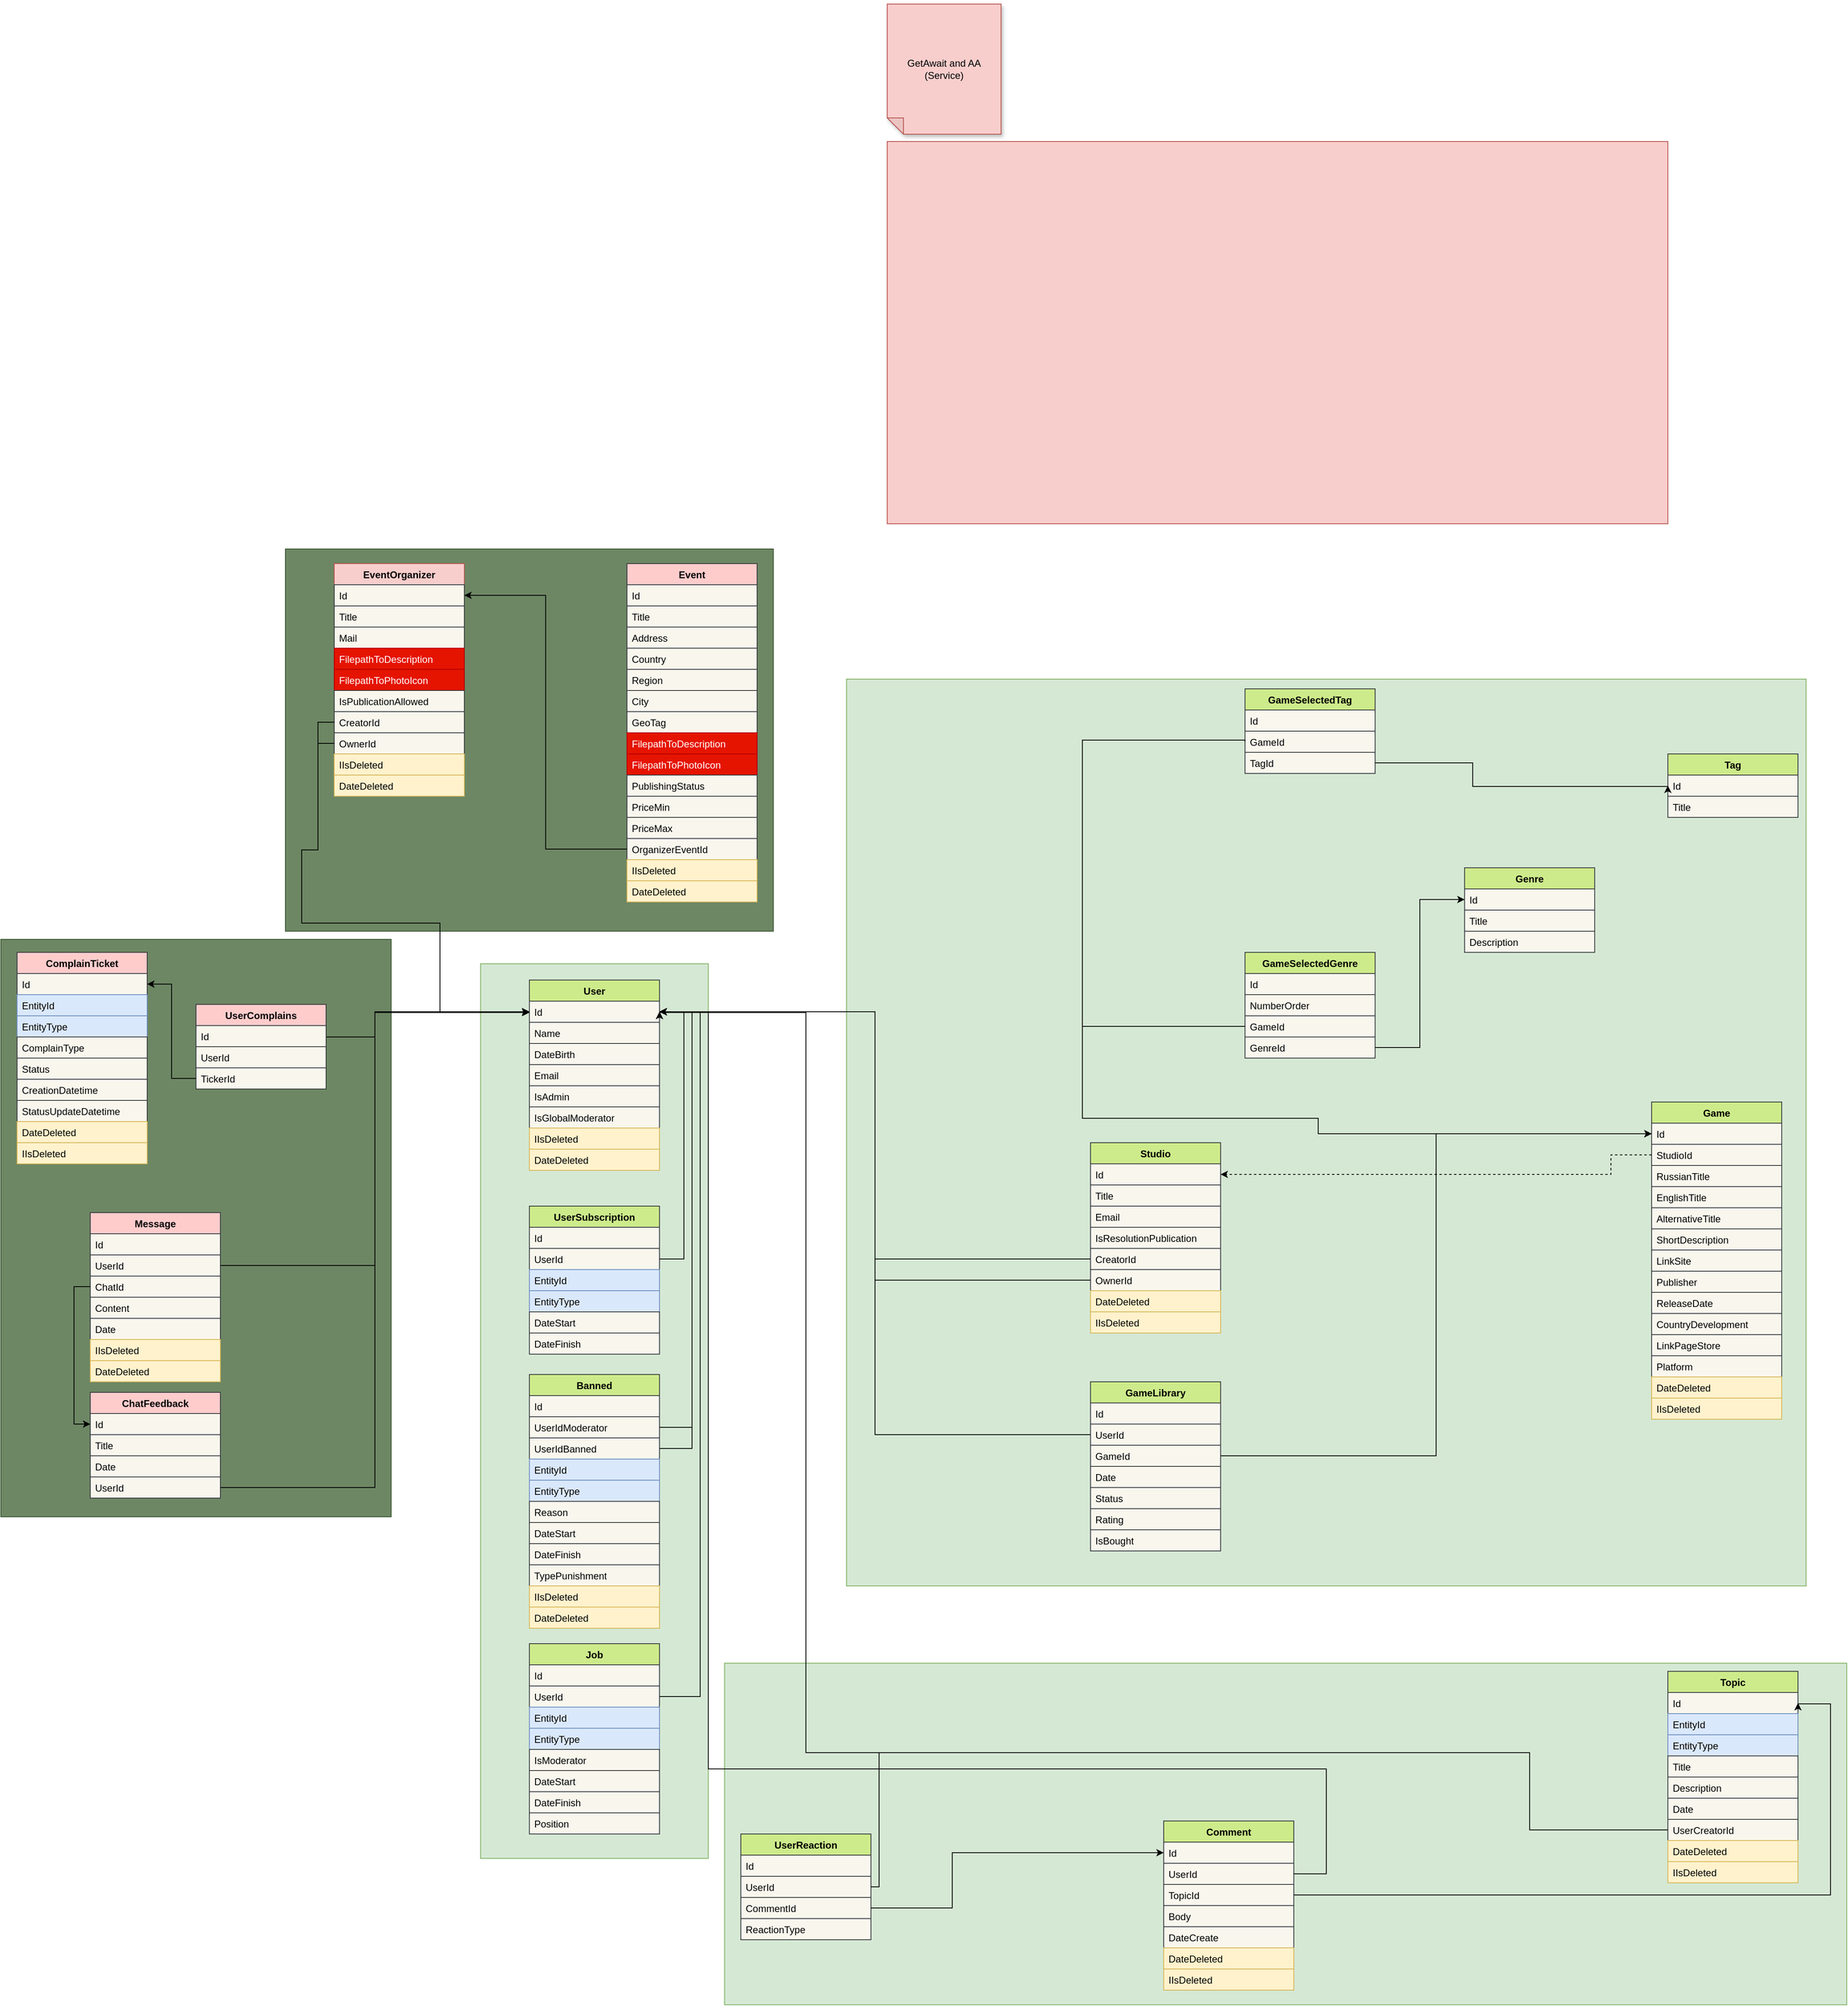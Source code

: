 <mxfile version="26.0.15" pages="3">
  <diagram name="DataBase" id="a_ra0T0KaJDf7tyuzf6U">
    <mxGraphModel dx="3172" dy="3482" grid="1" gridSize="10" guides="1" tooltips="1" connect="1" arrows="1" fold="1" page="1" pageScale="1" pageWidth="827" pageHeight="1169" math="0" shadow="0">
      <root>
        <mxCell id="WIyWlLk6GJQsqaUBKTNV-0" />
        <mxCell id="WIyWlLk6GJQsqaUBKTNV-1" parent="WIyWlLk6GJQsqaUBKTNV-0" />
        <mxCell id="Yon5N-F4_MRnxyE5yYUT-23" value="" style="rounded=0;whiteSpace=wrap;html=1;fillColor=#f8cecc;strokeColor=#b85450;" parent="WIyWlLk6GJQsqaUBKTNV-1" vertex="1">
          <mxGeometry x="480" y="-1191" width="960" height="470" as="geometry" />
        </mxCell>
        <mxCell id="7iFikXyJWSrzcoth82_9-17" value="" style="rounded=0;whiteSpace=wrap;html=1;fillColor=#6d8764;strokeColor=#3A5431;fontColor=#ffffff;" parent="WIyWlLk6GJQsqaUBKTNV-1" vertex="1">
          <mxGeometry x="-260" y="-690" width="600" height="470" as="geometry" />
        </mxCell>
        <mxCell id="7iFikXyJWSrzcoth82_9-16" value="" style="rounded=0;whiteSpace=wrap;html=1;fillColor=#6d8764;strokeColor=#3A5431;fontColor=#ffffff;" parent="WIyWlLk6GJQsqaUBKTNV-1" vertex="1">
          <mxGeometry x="-610" y="-210" width="480" height="710" as="geometry" />
        </mxCell>
        <mxCell id="7iFikXyJWSrzcoth82_9-14" value="" style="rounded=0;whiteSpace=wrap;html=1;fillColor=#d5e8d4;strokeColor=#82b366;" parent="WIyWlLk6GJQsqaUBKTNV-1" vertex="1">
          <mxGeometry x="280" y="680" width="1380" height="420" as="geometry" />
        </mxCell>
        <mxCell id="7iFikXyJWSrzcoth82_9-4" value="" style="rounded=0;whiteSpace=wrap;html=1;fillColor=#d5e8d4;strokeColor=#82b366;" parent="WIyWlLk6GJQsqaUBKTNV-1" vertex="1">
          <mxGeometry x="430" y="-530" width="1180" height="1115" as="geometry" />
        </mxCell>
        <mxCell id="7iFikXyJWSrzcoth82_9-3" value="" style="rounded=0;whiteSpace=wrap;html=1;fillColor=#d5e8d4;strokeColor=#82b366;" parent="WIyWlLk6GJQsqaUBKTNV-1" vertex="1">
          <mxGeometry x="-20" y="-180" width="280" height="1100" as="geometry" />
        </mxCell>
        <mxCell id="nKGyPX4ASxlISmnh6Zmo-0" value="User" style="swimlane;fontStyle=1;align=center;verticalAlign=top;childLayout=stackLayout;horizontal=1;startSize=26;horizontalStack=0;resizeParent=1;resizeParentMax=0;resizeLast=0;collapsible=1;marginBottom=0;whiteSpace=wrap;html=1;fillColor=#cdeb8b;strokeColor=#36393d;gradientColor=none;" parent="WIyWlLk6GJQsqaUBKTNV-1" vertex="1">
          <mxGeometry x="40" y="-160" width="160" height="234" as="geometry">
            <mxRectangle x="40" y="40" width="70" height="30" as="alternateBounds" />
          </mxGeometry>
        </mxCell>
        <mxCell id="nKGyPX4ASxlISmnh6Zmo-1" value="Id" style="text;strokeColor=#36393d;fillColor=#f9f7ed;align=left;verticalAlign=top;spacingLeft=4;spacingRight=4;overflow=hidden;rotatable=0;points=[[0,0.5],[1,0.5]];portConstraint=eastwest;whiteSpace=wrap;html=1;" parent="nKGyPX4ASxlISmnh6Zmo-0" vertex="1">
          <mxGeometry y="26" width="160" height="26" as="geometry" />
        </mxCell>
        <mxCell id="nKGyPX4ASxlISmnh6Zmo-14" value="Name" style="text;strokeColor=#36393d;fillColor=#f9f7ed;align=left;verticalAlign=top;spacingLeft=4;spacingRight=4;overflow=hidden;rotatable=0;points=[[0,0.5],[1,0.5]];portConstraint=eastwest;whiteSpace=wrap;html=1;" parent="nKGyPX4ASxlISmnh6Zmo-0" vertex="1">
          <mxGeometry y="52" width="160" height="26" as="geometry" />
        </mxCell>
        <mxCell id="nKGyPX4ASxlISmnh6Zmo-15" value="DateBirth" style="text;strokeColor=#36393d;fillColor=#f9f7ed;align=left;verticalAlign=top;spacingLeft=4;spacingRight=4;overflow=hidden;rotatable=0;points=[[0,0.5],[1,0.5]];portConstraint=eastwest;whiteSpace=wrap;html=1;" parent="nKGyPX4ASxlISmnh6Zmo-0" vertex="1">
          <mxGeometry y="78" width="160" height="26" as="geometry" />
        </mxCell>
        <mxCell id="nKGyPX4ASxlISmnh6Zmo-16" value="Email" style="text;strokeColor=#36393d;fillColor=#f9f7ed;align=left;verticalAlign=top;spacingLeft=4;spacingRight=4;overflow=hidden;rotatable=0;points=[[0,0.5],[1,0.5]];portConstraint=eastwest;whiteSpace=wrap;html=1;" parent="nKGyPX4ASxlISmnh6Zmo-0" vertex="1">
          <mxGeometry y="104" width="160" height="26" as="geometry" />
        </mxCell>
        <mxCell id="dojBHBX5MIkKL279Omlx-9" value="IsAdmin" style="text;strokeColor=#36393d;fillColor=#f9f7ed;align=left;verticalAlign=top;spacingLeft=4;spacingRight=4;overflow=hidden;rotatable=0;points=[[0,0.5],[1,0.5]];portConstraint=eastwest;whiteSpace=wrap;html=1;" parent="nKGyPX4ASxlISmnh6Zmo-0" vertex="1">
          <mxGeometry y="130" width="160" height="26" as="geometry" />
        </mxCell>
        <mxCell id="dojBHBX5MIkKL279Omlx-8" value="IsGlobalModerator" style="text;strokeColor=#36393d;fillColor=#f9f7ed;align=left;verticalAlign=top;spacingLeft=4;spacingRight=4;overflow=hidden;rotatable=0;points=[[0,0.5],[1,0.5]];portConstraint=eastwest;whiteSpace=wrap;html=1;" parent="nKGyPX4ASxlISmnh6Zmo-0" vertex="1">
          <mxGeometry y="156" width="160" height="26" as="geometry" />
        </mxCell>
        <mxCell id="Yon5N-F4_MRnxyE5yYUT-7" value="IIsDeleted" style="text;strokeColor=#d6b656;fillColor=#fff2cc;align=left;verticalAlign=top;spacingLeft=4;spacingRight=4;overflow=hidden;rotatable=0;points=[[0,0.5],[1,0.5]];portConstraint=eastwest;whiteSpace=wrap;html=1;" parent="nKGyPX4ASxlISmnh6Zmo-0" vertex="1">
          <mxGeometry y="182" width="160" height="26" as="geometry" />
        </mxCell>
        <mxCell id="Yon5N-F4_MRnxyE5yYUT-8" value="DateDeleted" style="text;strokeColor=#d6b656;fillColor=#fff2cc;align=left;verticalAlign=top;spacingLeft=4;spacingRight=4;overflow=hidden;rotatable=0;points=[[0,0.5],[1,0.5]];portConstraint=eastwest;whiteSpace=wrap;html=1;" parent="nKGyPX4ASxlISmnh6Zmo-0" vertex="1">
          <mxGeometry y="208" width="160" height="26" as="geometry" />
        </mxCell>
        <mxCell id="nKGyPX4ASxlISmnh6Zmo-35" value="Studio" style="swimlane;fontStyle=1;align=center;verticalAlign=top;childLayout=stackLayout;horizontal=1;startSize=26;horizontalStack=0;resizeParent=1;resizeParentMax=0;resizeLast=0;collapsible=1;marginBottom=0;whiteSpace=wrap;html=1;fillColor=#cdeb8b;strokeColor=#36393d;" parent="WIyWlLk6GJQsqaUBKTNV-1" vertex="1">
          <mxGeometry x="730" y="40" width="160" height="234" as="geometry">
            <mxRectangle x="240" y="40" width="70" height="30" as="alternateBounds" />
          </mxGeometry>
        </mxCell>
        <mxCell id="nKGyPX4ASxlISmnh6Zmo-36" value="Id" style="text;strokeColor=#36393d;fillColor=#f9f7ed;align=left;verticalAlign=top;spacingLeft=4;spacingRight=4;overflow=hidden;rotatable=0;points=[[0,0.5],[1,0.5]];portConstraint=eastwest;whiteSpace=wrap;html=1;" parent="nKGyPX4ASxlISmnh6Zmo-35" vertex="1">
          <mxGeometry y="26" width="160" height="26" as="geometry" />
        </mxCell>
        <mxCell id="nKGyPX4ASxlISmnh6Zmo-37" value="Title" style="text;strokeColor=#36393d;fillColor=#f9f7ed;align=left;verticalAlign=top;spacingLeft=4;spacingRight=4;overflow=hidden;rotatable=0;points=[[0,0.5],[1,0.5]];portConstraint=eastwest;whiteSpace=wrap;html=1;" parent="nKGyPX4ASxlISmnh6Zmo-35" vertex="1">
          <mxGeometry y="52" width="160" height="26" as="geometry" />
        </mxCell>
        <mxCell id="nKGyPX4ASxlISmnh6Zmo-39" value="Email" style="text;strokeColor=#36393d;fillColor=#f9f7ed;align=left;verticalAlign=top;spacingLeft=4;spacingRight=4;overflow=hidden;rotatable=0;points=[[0,0.5],[1,0.5]];portConstraint=eastwest;whiteSpace=wrap;html=1;" parent="nKGyPX4ASxlISmnh6Zmo-35" vertex="1">
          <mxGeometry y="78" width="160" height="26" as="geometry" />
        </mxCell>
        <mxCell id="nKGyPX4ASxlISmnh6Zmo-43" value="IsResolutionPublication" style="text;strokeColor=#36393d;fillColor=#f9f7ed;align=left;verticalAlign=top;spacingLeft=4;spacingRight=4;overflow=hidden;rotatable=0;points=[[0,0.5],[1,0.5]];portConstraint=eastwest;whiteSpace=wrap;html=1;" parent="nKGyPX4ASxlISmnh6Zmo-35" vertex="1">
          <mxGeometry y="104" width="160" height="26" as="geometry" />
        </mxCell>
        <mxCell id="dojBHBX5MIkKL279Omlx-22" value="CreatorId" style="text;strokeColor=#36393d;fillColor=#f9f7ed;align=left;verticalAlign=top;spacingLeft=4;spacingRight=4;overflow=hidden;rotatable=0;points=[[0,0.5],[1,0.5]];portConstraint=eastwest;whiteSpace=wrap;html=1;" parent="nKGyPX4ASxlISmnh6Zmo-35" vertex="1">
          <mxGeometry y="130" width="160" height="26" as="geometry" />
        </mxCell>
        <mxCell id="dojBHBX5MIkKL279Omlx-23" value="OwnerId" style="text;strokeColor=#36393d;fillColor=#f9f7ed;align=left;verticalAlign=top;spacingLeft=4;spacingRight=4;overflow=hidden;rotatable=0;points=[[0,0.5],[1,0.5]];portConstraint=eastwest;whiteSpace=wrap;html=1;" parent="nKGyPX4ASxlISmnh6Zmo-35" vertex="1">
          <mxGeometry y="156" width="160" height="26" as="geometry" />
        </mxCell>
        <mxCell id="Yon5N-F4_MRnxyE5yYUT-16" value="DateDeleted" style="text;strokeColor=#d6b656;fillColor=#fff2cc;align=left;verticalAlign=top;spacingLeft=4;spacingRight=4;overflow=hidden;rotatable=0;points=[[0,0.5],[1,0.5]];portConstraint=eastwest;whiteSpace=wrap;html=1;" parent="nKGyPX4ASxlISmnh6Zmo-35" vertex="1">
          <mxGeometry y="182" width="160" height="26" as="geometry" />
        </mxCell>
        <mxCell id="Yon5N-F4_MRnxyE5yYUT-15" value="IIsDeleted" style="text;strokeColor=#d6b656;fillColor=#fff2cc;align=left;verticalAlign=top;spacingLeft=4;spacingRight=4;overflow=hidden;rotatable=0;points=[[0,0.5],[1,0.5]];portConstraint=eastwest;whiteSpace=wrap;html=1;" parent="nKGyPX4ASxlISmnh6Zmo-35" vertex="1">
          <mxGeometry y="208" width="160" height="26" as="geometry" />
        </mxCell>
        <mxCell id="nKGyPX4ASxlISmnh6Zmo-62" value="Game" style="swimlane;fontStyle=1;align=center;verticalAlign=top;childLayout=stackLayout;horizontal=1;startSize=26;horizontalStack=0;resizeParent=1;resizeParentMax=0;resizeLast=0;collapsible=1;marginBottom=0;whiteSpace=wrap;html=1;fillColor=#cdeb8b;strokeColor=#36393d;" parent="WIyWlLk6GJQsqaUBKTNV-1" vertex="1">
          <mxGeometry x="1420" y="-10" width="160" height="390" as="geometry">
            <mxRectangle x="1161" y="40" width="70" height="30" as="alternateBounds" />
          </mxGeometry>
        </mxCell>
        <mxCell id="nKGyPX4ASxlISmnh6Zmo-63" value="Id" style="text;strokeColor=#36393d;fillColor=#f9f7ed;align=left;verticalAlign=top;spacingLeft=4;spacingRight=4;overflow=hidden;rotatable=0;points=[[0,0.5],[1,0.5]];portConstraint=eastwest;whiteSpace=wrap;html=1;" parent="nKGyPX4ASxlISmnh6Zmo-62" vertex="1">
          <mxGeometry y="26" width="160" height="26" as="geometry" />
        </mxCell>
        <mxCell id="dojBHBX5MIkKL279Omlx-4" value="StudioId" style="text;strokeColor=#36393d;fillColor=#f9f7ed;align=left;verticalAlign=top;spacingLeft=4;spacingRight=4;overflow=hidden;rotatable=0;points=[[0,0.5],[1,0.5]];portConstraint=eastwest;whiteSpace=wrap;html=1;" parent="nKGyPX4ASxlISmnh6Zmo-62" vertex="1">
          <mxGeometry y="52" width="160" height="26" as="geometry" />
        </mxCell>
        <mxCell id="dojBHBX5MIkKL279Omlx-36" value="RussianTitle" style="text;strokeColor=#36393d;fillColor=#f9f7ed;align=left;verticalAlign=top;spacingLeft=4;spacingRight=4;overflow=hidden;rotatable=0;points=[[0,0.5],[1,0.5]];portConstraint=eastwest;whiteSpace=wrap;html=1;" parent="nKGyPX4ASxlISmnh6Zmo-62" vertex="1">
          <mxGeometry y="78" width="160" height="26" as="geometry" />
        </mxCell>
        <mxCell id="dojBHBX5MIkKL279Omlx-37" value="EnglishTitle" style="text;strokeColor=#36393d;fillColor=#f9f7ed;align=left;verticalAlign=top;spacingLeft=4;spacingRight=4;overflow=hidden;rotatable=0;points=[[0,0.5],[1,0.5]];portConstraint=eastwest;whiteSpace=wrap;html=1;" parent="nKGyPX4ASxlISmnh6Zmo-62" vertex="1">
          <mxGeometry y="104" width="160" height="26" as="geometry" />
        </mxCell>
        <mxCell id="WFPAdJjWtMCuMqEFhjVJ-0" value="AlternativeTitle" style="text;strokeColor=#36393d;fillColor=#f9f7ed;align=left;verticalAlign=top;spacingLeft=4;spacingRight=4;overflow=hidden;rotatable=0;points=[[0,0.5],[1,0.5]];portConstraint=eastwest;whiteSpace=wrap;html=1;" parent="nKGyPX4ASxlISmnh6Zmo-62" vertex="1">
          <mxGeometry y="130" width="160" height="26" as="geometry" />
        </mxCell>
        <mxCell id="5ixUm8-LAdZKDqvqDkB8-0" value="ShortDescription" style="text;strokeColor=#36393d;fillColor=#f9f7ed;align=left;verticalAlign=top;spacingLeft=4;spacingRight=4;overflow=hidden;rotatable=0;points=[[0,0.5],[1,0.5]];portConstraint=eastwest;whiteSpace=wrap;html=1;" parent="nKGyPX4ASxlISmnh6Zmo-62" vertex="1">
          <mxGeometry y="156" width="160" height="26" as="geometry" />
        </mxCell>
        <mxCell id="dojBHBX5MIkKL279Omlx-29" value="LinkSite" style="text;strokeColor=#36393d;fillColor=#f9f7ed;align=left;verticalAlign=top;spacingLeft=4;spacingRight=4;overflow=hidden;rotatable=0;points=[[0,0.5],[1,0.5]];portConstraint=eastwest;whiteSpace=wrap;html=1;" parent="nKGyPX4ASxlISmnh6Zmo-62" vertex="1">
          <mxGeometry y="182" width="160" height="26" as="geometry" />
        </mxCell>
        <mxCell id="dojBHBX5MIkKL279Omlx-30" value="Publisher" style="text;align=left;verticalAlign=top;spacingLeft=4;spacingRight=4;overflow=hidden;rotatable=0;points=[[0,0.5],[1,0.5]];portConstraint=eastwest;whiteSpace=wrap;html=1;fillColor=#f9f7ed;strokeColor=#36393d;" parent="nKGyPX4ASxlISmnh6Zmo-62" vertex="1">
          <mxGeometry y="208" width="160" height="26" as="geometry" />
        </mxCell>
        <mxCell id="dojBHBX5MIkKL279Omlx-31" value="ReleaseDate" style="text;strokeColor=#36393d;fillColor=#f9f7ed;align=left;verticalAlign=top;spacingLeft=4;spacingRight=4;overflow=hidden;rotatable=0;points=[[0,0.5],[1,0.5]];portConstraint=eastwest;whiteSpace=wrap;html=1;" parent="nKGyPX4ASxlISmnh6Zmo-62" vertex="1">
          <mxGeometry y="234" width="160" height="26" as="geometry" />
        </mxCell>
        <mxCell id="dojBHBX5MIkKL279Omlx-32" value="CountryDevelopment" style="text;strokeColor=#36393d;fillColor=#f9f7ed;align=left;verticalAlign=top;spacingLeft=4;spacingRight=4;overflow=hidden;rotatable=0;points=[[0,0.5],[1,0.5]];portConstraint=eastwest;whiteSpace=wrap;html=1;" parent="nKGyPX4ASxlISmnh6Zmo-62" vertex="1">
          <mxGeometry y="260" width="160" height="26" as="geometry" />
        </mxCell>
        <mxCell id="dojBHBX5MIkKL279Omlx-35" value="LinkPageStore" style="text;strokeColor=#36393d;fillColor=#f9f7ed;align=left;verticalAlign=top;spacingLeft=4;spacingRight=4;overflow=hidden;rotatable=0;points=[[0,0.5],[1,0.5]];portConstraint=eastwest;whiteSpace=wrap;html=1;" parent="nKGyPX4ASxlISmnh6Zmo-62" vertex="1">
          <mxGeometry y="286" width="160" height="26" as="geometry" />
        </mxCell>
        <mxCell id="f0OqDbHzdvRGEXpzsvza-0" value="Platform" style="text;strokeColor=#36393d;fillColor=#f9f7ed;align=left;verticalAlign=top;spacingLeft=4;spacingRight=4;overflow=hidden;rotatable=0;points=[[0,0.5],[1,0.5]];portConstraint=eastwest;whiteSpace=wrap;html=1;" parent="nKGyPX4ASxlISmnh6Zmo-62" vertex="1">
          <mxGeometry y="312" width="160" height="26" as="geometry" />
        </mxCell>
        <mxCell id="Yon5N-F4_MRnxyE5yYUT-17" value="DateDeleted" style="text;strokeColor=#d6b656;fillColor=#fff2cc;align=left;verticalAlign=top;spacingLeft=4;spacingRight=4;overflow=hidden;rotatable=0;points=[[0,0.5],[1,0.5]];portConstraint=eastwest;whiteSpace=wrap;html=1;" parent="nKGyPX4ASxlISmnh6Zmo-62" vertex="1">
          <mxGeometry y="338" width="160" height="26" as="geometry" />
        </mxCell>
        <mxCell id="Yon5N-F4_MRnxyE5yYUT-18" value="IIsDeleted" style="text;strokeColor=#d6b656;fillColor=#fff2cc;align=left;verticalAlign=top;spacingLeft=4;spacingRight=4;overflow=hidden;rotatable=0;points=[[0,0.5],[1,0.5]];portConstraint=eastwest;whiteSpace=wrap;html=1;" parent="nKGyPX4ASxlISmnh6Zmo-62" vertex="1">
          <mxGeometry y="364" width="160" height="26" as="geometry" />
        </mxCell>
        <mxCell id="EjE8TeDdayBWRs2ALZXG-3" value="Genre" style="swimlane;fontStyle=1;align=center;verticalAlign=top;childLayout=stackLayout;horizontal=1;startSize=26;horizontalStack=0;resizeParent=1;resizeParentMax=0;resizeLast=0;collapsible=1;marginBottom=0;whiteSpace=wrap;html=1;fillColor=#cdeb8b;strokeColor=#36393d;" parent="WIyWlLk6GJQsqaUBKTNV-1" vertex="1">
          <mxGeometry x="1190" y="-298" width="160" height="104" as="geometry">
            <mxRectangle x="1340" y="-310" width="70" height="30" as="alternateBounds" />
          </mxGeometry>
        </mxCell>
        <mxCell id="EjE8TeDdayBWRs2ALZXG-4" value="Id" style="text;strokeColor=#36393d;fillColor=#f9f7ed;align=left;verticalAlign=top;spacingLeft=4;spacingRight=4;overflow=hidden;rotatable=0;points=[[0,0.5],[1,0.5]];portConstraint=eastwest;whiteSpace=wrap;html=1;" parent="EjE8TeDdayBWRs2ALZXG-3" vertex="1">
          <mxGeometry y="26" width="160" height="26" as="geometry" />
        </mxCell>
        <mxCell id="EjE8TeDdayBWRs2ALZXG-5" value="Title" style="text;strokeColor=#36393d;fillColor=#f9f7ed;align=left;verticalAlign=top;spacingLeft=4;spacingRight=4;overflow=hidden;rotatable=0;points=[[0,0.5],[1,0.5]];portConstraint=eastwest;whiteSpace=wrap;html=1;" parent="EjE8TeDdayBWRs2ALZXG-3" vertex="1">
          <mxGeometry y="52" width="160" height="26" as="geometry" />
        </mxCell>
        <mxCell id="EjE8TeDdayBWRs2ALZXG-6" value="Description" style="text;strokeColor=#36393d;fillColor=#f9f7ed;align=left;verticalAlign=top;spacingLeft=4;spacingRight=4;overflow=hidden;rotatable=0;points=[[0,0.5],[1,0.5]];portConstraint=eastwest;whiteSpace=wrap;html=1;" parent="EjE8TeDdayBWRs2ALZXG-3" vertex="1">
          <mxGeometry y="78" width="160" height="26" as="geometry" />
        </mxCell>
        <mxCell id="EjE8TeDdayBWRs2ALZXG-19" value="Tag" style="swimlane;fontStyle=1;align=center;verticalAlign=top;childLayout=stackLayout;horizontal=1;startSize=26;horizontalStack=0;resizeParent=1;resizeParentMax=0;resizeLast=0;collapsible=1;marginBottom=0;whiteSpace=wrap;html=1;fillColor=#cdeb8b;strokeColor=#36393d;" parent="WIyWlLk6GJQsqaUBKTNV-1" vertex="1">
          <mxGeometry x="1440" y="-438" width="160" height="78" as="geometry">
            <mxRectangle x="1240" y="270" width="70" height="30" as="alternateBounds" />
          </mxGeometry>
        </mxCell>
        <mxCell id="EjE8TeDdayBWRs2ALZXG-20" value="Id" style="text;strokeColor=#36393d;fillColor=#f9f7ed;align=left;verticalAlign=top;spacingLeft=4;spacingRight=4;overflow=hidden;rotatable=0;points=[[0,0.5],[1,0.5]];portConstraint=eastwest;whiteSpace=wrap;html=1;" parent="EjE8TeDdayBWRs2ALZXG-19" vertex="1">
          <mxGeometry y="26" width="160" height="26" as="geometry" />
        </mxCell>
        <mxCell id="EjE8TeDdayBWRs2ALZXG-21" value="Title" style="text;strokeColor=#36393d;fillColor=#f9f7ed;align=left;verticalAlign=top;spacingLeft=4;spacingRight=4;overflow=hidden;rotatable=0;points=[[0,0.5],[1,0.5]];portConstraint=eastwest;whiteSpace=wrap;html=1;" parent="EjE8TeDdayBWRs2ALZXG-19" vertex="1">
          <mxGeometry y="52" width="160" height="26" as="geometry" />
        </mxCell>
        <mxCell id="EjE8TeDdayBWRs2ALZXG-47" value="Comment" style="swimlane;fontStyle=1;align=center;verticalAlign=top;childLayout=stackLayout;horizontal=1;startSize=26;horizontalStack=0;resizeParent=1;resizeParentMax=0;resizeLast=0;collapsible=1;marginBottom=0;whiteSpace=wrap;html=1;fillColor=#cdeb8b;strokeColor=#36393d;" parent="WIyWlLk6GJQsqaUBKTNV-1" vertex="1">
          <mxGeometry x="820" y="874" width="160" height="208" as="geometry">
            <mxRectangle x="120" y="80" width="70" height="30" as="alternateBounds" />
          </mxGeometry>
        </mxCell>
        <mxCell id="EjE8TeDdayBWRs2ALZXG-48" value="Id" style="text;strokeColor=#36393d;fillColor=#f9f7ed;align=left;verticalAlign=top;spacingLeft=4;spacingRight=4;overflow=hidden;rotatable=0;points=[[0,0.5],[1,0.5]];portConstraint=eastwest;whiteSpace=wrap;html=1;" parent="EjE8TeDdayBWRs2ALZXG-47" vertex="1">
          <mxGeometry y="26" width="160" height="26" as="geometry" />
        </mxCell>
        <mxCell id="EjE8TeDdayBWRs2ALZXG-55" value="UserId" style="text;strokeColor=#36393d;fillColor=#f9f7ed;align=left;verticalAlign=top;spacingLeft=4;spacingRight=4;overflow=hidden;rotatable=0;points=[[0,0.5],[1,0.5]];portConstraint=eastwest;whiteSpace=wrap;html=1;" parent="EjE8TeDdayBWRs2ALZXG-47" vertex="1">
          <mxGeometry y="52" width="160" height="26" as="geometry" />
        </mxCell>
        <mxCell id="EjE8TeDdayBWRs2ALZXG-57" value="TopicId" style="text;strokeColor=#36393d;fillColor=#f9f7ed;align=left;verticalAlign=top;spacingLeft=4;spacingRight=4;overflow=hidden;rotatable=0;points=[[0,0.5],[1,0.5]];portConstraint=eastwest;whiteSpace=wrap;html=1;" parent="EjE8TeDdayBWRs2ALZXG-47" vertex="1">
          <mxGeometry y="78" width="160" height="26" as="geometry" />
        </mxCell>
        <mxCell id="5ixUm8-LAdZKDqvqDkB8-17" value="Body" style="text;strokeColor=#36393d;fillColor=#f9f7ed;align=left;verticalAlign=top;spacingLeft=4;spacingRight=4;overflow=hidden;rotatable=0;points=[[0,0.5],[1,0.5]];portConstraint=eastwest;whiteSpace=wrap;html=1;" parent="EjE8TeDdayBWRs2ALZXG-47" vertex="1">
          <mxGeometry y="104" width="160" height="26" as="geometry" />
        </mxCell>
        <mxCell id="EjE8TeDdayBWRs2ALZXG-54" value="DateCreate" style="text;strokeColor=#36393d;fillColor=#f9f7ed;align=left;verticalAlign=top;spacingLeft=4;spacingRight=4;overflow=hidden;rotatable=0;points=[[0,0.5],[1,0.5]];portConstraint=eastwest;whiteSpace=wrap;html=1;" parent="EjE8TeDdayBWRs2ALZXG-47" vertex="1">
          <mxGeometry y="130" width="160" height="26" as="geometry" />
        </mxCell>
        <mxCell id="Yon5N-F4_MRnxyE5yYUT-20" value="DateDeleted" style="text;strokeColor=#d6b656;fillColor=#fff2cc;align=left;verticalAlign=top;spacingLeft=4;spacingRight=4;overflow=hidden;rotatable=0;points=[[0,0.5],[1,0.5]];portConstraint=eastwest;whiteSpace=wrap;html=1;" parent="EjE8TeDdayBWRs2ALZXG-47" vertex="1">
          <mxGeometry y="156" width="160" height="26" as="geometry" />
        </mxCell>
        <mxCell id="Yon5N-F4_MRnxyE5yYUT-19" value="IIsDeleted" style="text;strokeColor=#d6b656;fillColor=#fff2cc;align=left;verticalAlign=top;spacingLeft=4;spacingRight=4;overflow=hidden;rotatable=0;points=[[0,0.5],[1,0.5]];portConstraint=eastwest;whiteSpace=wrap;html=1;" parent="EjE8TeDdayBWRs2ALZXG-47" vertex="1">
          <mxGeometry y="182" width="160" height="26" as="geometry" />
        </mxCell>
        <mxCell id="EjE8TeDdayBWRs2ALZXG-60" value="Topic" style="swimlane;fontStyle=1;align=center;verticalAlign=top;childLayout=stackLayout;horizontal=1;startSize=26;horizontalStack=0;resizeParent=1;resizeParentMax=0;resizeLast=0;collapsible=1;marginBottom=0;whiteSpace=wrap;html=1;fillColor=#cdeb8b;strokeColor=#36393d;" parent="WIyWlLk6GJQsqaUBKTNV-1" vertex="1">
          <mxGeometry x="1440" y="690" width="160" height="260" as="geometry">
            <mxRectangle x="120" y="80" width="70" height="30" as="alternateBounds" />
          </mxGeometry>
        </mxCell>
        <mxCell id="EjE8TeDdayBWRs2ALZXG-61" value="Id" style="text;strokeColor=#36393d;fillColor=#f9f7ed;align=left;verticalAlign=top;spacingLeft=4;spacingRight=4;overflow=hidden;rotatable=0;points=[[0,0.5],[1,0.5]];portConstraint=eastwest;whiteSpace=wrap;html=1;" parent="EjE8TeDdayBWRs2ALZXG-60" vertex="1">
          <mxGeometry y="26" width="160" height="26" as="geometry" />
        </mxCell>
        <mxCell id="dojBHBX5MIkKL279Omlx-12" value="EntityId" style="text;strokeColor=#6c8ebf;fillColor=#dae8fc;align=left;verticalAlign=top;spacingLeft=4;spacingRight=4;overflow=hidden;rotatable=0;points=[[0,0.5],[1,0.5]];portConstraint=eastwest;whiteSpace=wrap;html=1;" parent="EjE8TeDdayBWRs2ALZXG-60" vertex="1">
          <mxGeometry y="52" width="160" height="26" as="geometry" />
        </mxCell>
        <mxCell id="dojBHBX5MIkKL279Omlx-11" value="EntityType" style="text;strokeColor=#6c8ebf;fillColor=#dae8fc;align=left;verticalAlign=top;spacingLeft=4;spacingRight=4;overflow=hidden;rotatable=0;points=[[0,0.5],[1,0.5]];portConstraint=eastwest;whiteSpace=wrap;html=1;" parent="EjE8TeDdayBWRs2ALZXG-60" vertex="1">
          <mxGeometry y="78" width="160" height="26" as="geometry" />
        </mxCell>
        <mxCell id="EjE8TeDdayBWRs2ALZXG-63" value="Title" style="text;strokeColor=#36393d;fillColor=#f9f7ed;align=left;verticalAlign=top;spacingLeft=4;spacingRight=4;overflow=hidden;rotatable=0;points=[[0,0.5],[1,0.5]];portConstraint=eastwest;whiteSpace=wrap;html=1;" parent="EjE8TeDdayBWRs2ALZXG-60" vertex="1">
          <mxGeometry y="104" width="160" height="26" as="geometry" />
        </mxCell>
        <mxCell id="5ixUm8-LAdZKDqvqDkB8-18" value="Description" style="text;strokeColor=#36393d;fillColor=#f9f7ed;align=left;verticalAlign=top;spacingLeft=4;spacingRight=4;overflow=hidden;rotatable=0;points=[[0,0.5],[1,0.5]];portConstraint=eastwest;whiteSpace=wrap;html=1;" parent="EjE8TeDdayBWRs2ALZXG-60" vertex="1">
          <mxGeometry y="130" width="160" height="26" as="geometry" />
        </mxCell>
        <mxCell id="EjE8TeDdayBWRs2ALZXG-62" value="Date" style="text;strokeColor=#36393d;fillColor=#f9f7ed;align=left;verticalAlign=top;spacingLeft=4;spacingRight=4;overflow=hidden;rotatable=0;points=[[0,0.5],[1,0.5]];portConstraint=eastwest;whiteSpace=wrap;html=1;" parent="EjE8TeDdayBWRs2ALZXG-60" vertex="1">
          <mxGeometry y="156" width="160" height="26" as="geometry" />
        </mxCell>
        <mxCell id="EjE8TeDdayBWRs2ALZXG-80" value="UserCreatorId" style="text;strokeColor=#36393d;fillColor=#f9f7ed;align=left;verticalAlign=top;spacingLeft=4;spacingRight=4;overflow=hidden;rotatable=0;points=[[0,0.5],[1,0.5]];portConstraint=eastwest;whiteSpace=wrap;html=1;" parent="EjE8TeDdayBWRs2ALZXG-60" vertex="1">
          <mxGeometry y="182" width="160" height="26" as="geometry" />
        </mxCell>
        <mxCell id="Yon5N-F4_MRnxyE5yYUT-21" value="DateDeleted" style="text;strokeColor=#d6b656;fillColor=#fff2cc;align=left;verticalAlign=top;spacingLeft=4;spacingRight=4;overflow=hidden;rotatable=0;points=[[0,0.5],[1,0.5]];portConstraint=eastwest;whiteSpace=wrap;html=1;" parent="EjE8TeDdayBWRs2ALZXG-60" vertex="1">
          <mxGeometry y="208" width="160" height="26" as="geometry" />
        </mxCell>
        <mxCell id="Yon5N-F4_MRnxyE5yYUT-22" value="IIsDeleted" style="text;strokeColor=#d6b656;fillColor=#fff2cc;align=left;verticalAlign=top;spacingLeft=4;spacingRight=4;overflow=hidden;rotatable=0;points=[[0,0.5],[1,0.5]];portConstraint=eastwest;whiteSpace=wrap;html=1;" parent="EjE8TeDdayBWRs2ALZXG-60" vertex="1">
          <mxGeometry y="234" width="160" height="26" as="geometry" />
        </mxCell>
        <mxCell id="EjE8TeDdayBWRs2ALZXG-91" value="ChatFeedback" style="swimlane;fontStyle=1;align=center;verticalAlign=top;childLayout=stackLayout;horizontal=1;startSize=26;horizontalStack=0;resizeParent=1;resizeParentMax=0;resizeLast=0;collapsible=1;marginBottom=0;whiteSpace=wrap;html=1;fillColor=#ffcccc;strokeColor=#36393d;" parent="WIyWlLk6GJQsqaUBKTNV-1" vertex="1">
          <mxGeometry x="-500" y="347" width="160" height="130" as="geometry">
            <mxRectangle x="120" y="80" width="70" height="30" as="alternateBounds" />
          </mxGeometry>
        </mxCell>
        <mxCell id="EjE8TeDdayBWRs2ALZXG-92" value="Id" style="text;strokeColor=#36393d;fillColor=#f9f7ed;align=left;verticalAlign=top;spacingLeft=4;spacingRight=4;overflow=hidden;rotatable=0;points=[[0,0.5],[1,0.5]];portConstraint=eastwest;whiteSpace=wrap;html=1;" parent="EjE8TeDdayBWRs2ALZXG-91" vertex="1">
          <mxGeometry y="26" width="160" height="26" as="geometry" />
        </mxCell>
        <mxCell id="EjE8TeDdayBWRs2ALZXG-93" value="Title" style="text;strokeColor=#36393d;fillColor=#f9f7ed;align=left;verticalAlign=top;spacingLeft=4;spacingRight=4;overflow=hidden;rotatable=0;points=[[0,0.5],[1,0.5]];portConstraint=eastwest;whiteSpace=wrap;html=1;" parent="EjE8TeDdayBWRs2ALZXG-91" vertex="1">
          <mxGeometry y="52" width="160" height="26" as="geometry" />
        </mxCell>
        <mxCell id="EjE8TeDdayBWRs2ALZXG-95" value="Date" style="text;strokeColor=#36393d;fillColor=#f9f7ed;align=left;verticalAlign=top;spacingLeft=4;spacingRight=4;overflow=hidden;rotatable=0;points=[[0,0.5],[1,0.5]];portConstraint=eastwest;whiteSpace=wrap;html=1;" parent="EjE8TeDdayBWRs2ALZXG-91" vertex="1">
          <mxGeometry y="78" width="160" height="26" as="geometry" />
        </mxCell>
        <mxCell id="dojBHBX5MIkKL279Omlx-19" value="UserId" style="text;strokeColor=#36393d;fillColor=#f9f7ed;align=left;verticalAlign=top;spacingLeft=4;spacingRight=4;overflow=hidden;rotatable=0;points=[[0,0.5],[1,0.5]];portConstraint=eastwest;whiteSpace=wrap;html=1;" parent="EjE8TeDdayBWRs2ALZXG-91" vertex="1">
          <mxGeometry y="104" width="160" height="26" as="geometry" />
        </mxCell>
        <mxCell id="EjE8TeDdayBWRs2ALZXG-100" value="Message" style="swimlane;fontStyle=1;align=center;verticalAlign=top;childLayout=stackLayout;horizontal=1;startSize=26;horizontalStack=0;resizeParent=1;resizeParentMax=0;resizeLast=0;collapsible=1;marginBottom=0;whiteSpace=wrap;html=1;fillColor=#ffcccc;strokeColor=#36393d;" parent="WIyWlLk6GJQsqaUBKTNV-1" vertex="1">
          <mxGeometry x="-500" y="126" width="160" height="208" as="geometry">
            <mxRectangle x="120" y="80" width="70" height="30" as="alternateBounds" />
          </mxGeometry>
        </mxCell>
        <mxCell id="EjE8TeDdayBWRs2ALZXG-101" value="Id" style="text;strokeColor=#36393d;fillColor=#f9f7ed;align=left;verticalAlign=top;spacingLeft=4;spacingRight=4;overflow=hidden;rotatable=0;points=[[0,0.5],[1,0.5]];portConstraint=eastwest;whiteSpace=wrap;html=1;" parent="EjE8TeDdayBWRs2ALZXG-100" vertex="1">
          <mxGeometry y="26" width="160" height="26" as="geometry" />
        </mxCell>
        <mxCell id="dojBHBX5MIkKL279Omlx-15" value="UserId" style="text;strokeColor=#36393d;fillColor=#f9f7ed;align=left;verticalAlign=top;spacingLeft=4;spacingRight=4;overflow=hidden;rotatable=0;points=[[0,0.5],[1,0.5]];portConstraint=eastwest;whiteSpace=wrap;html=1;" parent="EjE8TeDdayBWRs2ALZXG-100" vertex="1">
          <mxGeometry y="52" width="160" height="26" as="geometry" />
        </mxCell>
        <mxCell id="dojBHBX5MIkKL279Omlx-17" value="ChatId" style="text;strokeColor=#36393d;fillColor=#f9f7ed;align=left;verticalAlign=top;spacingLeft=4;spacingRight=4;overflow=hidden;rotatable=0;points=[[0,0.5],[1,0.5]];portConstraint=eastwest;whiteSpace=wrap;html=1;" parent="EjE8TeDdayBWRs2ALZXG-100" vertex="1">
          <mxGeometry y="78" width="160" height="26" as="geometry" />
        </mxCell>
        <mxCell id="EjE8TeDdayBWRs2ALZXG-104" value="Content" style="text;strokeColor=#36393d;fillColor=#f9f7ed;align=left;verticalAlign=top;spacingLeft=4;spacingRight=4;overflow=hidden;rotatable=0;points=[[0,0.5],[1,0.5]];portConstraint=eastwest;whiteSpace=wrap;html=1;" parent="EjE8TeDdayBWRs2ALZXG-100" vertex="1">
          <mxGeometry y="104" width="160" height="26" as="geometry" />
        </mxCell>
        <mxCell id="EjE8TeDdayBWRs2ALZXG-105" value="Date" style="text;strokeColor=#36393d;fillColor=#f9f7ed;align=left;verticalAlign=top;spacingLeft=4;spacingRight=4;overflow=hidden;rotatable=0;points=[[0,0.5],[1,0.5]];portConstraint=eastwest;whiteSpace=wrap;html=1;" parent="EjE8TeDdayBWRs2ALZXG-100" vertex="1">
          <mxGeometry y="130" width="160" height="26" as="geometry" />
        </mxCell>
        <mxCell id="Yon5N-F4_MRnxyE5yYUT-9" value="IIsDeleted" style="text;strokeColor=#d6b656;fillColor=#fff2cc;align=left;verticalAlign=top;spacingLeft=4;spacingRight=4;overflow=hidden;rotatable=0;points=[[0,0.5],[1,0.5]];portConstraint=eastwest;whiteSpace=wrap;html=1;" parent="EjE8TeDdayBWRs2ALZXG-100" vertex="1">
          <mxGeometry y="156" width="160" height="26" as="geometry" />
        </mxCell>
        <mxCell id="Yon5N-F4_MRnxyE5yYUT-10" value="DateDeleted" style="text;strokeColor=#d6b656;fillColor=#fff2cc;align=left;verticalAlign=top;spacingLeft=4;spacingRight=4;overflow=hidden;rotatable=0;points=[[0,0.5],[1,0.5]];portConstraint=eastwest;whiteSpace=wrap;html=1;" parent="EjE8TeDdayBWRs2ALZXG-100" vertex="1">
          <mxGeometry y="182" width="160" height="26" as="geometry" />
        </mxCell>
        <mxCell id="3FYDNnYv3NRtjhAeH1C5-7" value="Job" style="swimlane;fontStyle=1;align=center;verticalAlign=top;childLayout=stackLayout;horizontal=1;startSize=26;horizontalStack=0;resizeParent=1;resizeParentMax=0;resizeLast=0;collapsible=1;marginBottom=0;whiteSpace=wrap;html=1;fillColor=#cdeb8b;strokeColor=#36393d;" parent="WIyWlLk6GJQsqaUBKTNV-1" vertex="1">
          <mxGeometry x="40" y="656" width="160" height="234" as="geometry">
            <mxRectangle x="120" y="80" width="70" height="30" as="alternateBounds" />
          </mxGeometry>
        </mxCell>
        <mxCell id="3FYDNnYv3NRtjhAeH1C5-8" value="Id" style="text;strokeColor=#36393d;fillColor=#f9f7ed;align=left;verticalAlign=top;spacingLeft=4;spacingRight=4;overflow=hidden;rotatable=0;points=[[0,0.5],[1,0.5]];portConstraint=eastwest;whiteSpace=wrap;html=1;" parent="3FYDNnYv3NRtjhAeH1C5-7" vertex="1">
          <mxGeometry y="26" width="160" height="26" as="geometry" />
        </mxCell>
        <mxCell id="3FYDNnYv3NRtjhAeH1C5-9" value="UserId" style="text;strokeColor=#36393d;fillColor=#f9f7ed;align=left;verticalAlign=top;spacingLeft=4;spacingRight=4;overflow=hidden;rotatable=0;points=[[0,0.5],[1,0.5]];portConstraint=eastwest;whiteSpace=wrap;html=1;" parent="3FYDNnYv3NRtjhAeH1C5-7" vertex="1">
          <mxGeometry y="52" width="160" height="26" as="geometry" />
        </mxCell>
        <mxCell id="5ixUm8-LAdZKDqvqDkB8-11" value="EntityId" style="text;strokeColor=#6c8ebf;fillColor=#dae8fc;align=left;verticalAlign=top;spacingLeft=4;spacingRight=4;overflow=hidden;rotatable=0;points=[[0,0.5],[1,0.5]];portConstraint=eastwest;whiteSpace=wrap;html=1;" parent="3FYDNnYv3NRtjhAeH1C5-7" vertex="1">
          <mxGeometry y="78" width="160" height="26" as="geometry" />
        </mxCell>
        <mxCell id="5ixUm8-LAdZKDqvqDkB8-12" value="EntityType" style="text;strokeColor=#6c8ebf;fillColor=#dae8fc;align=left;verticalAlign=top;spacingLeft=4;spacingRight=4;overflow=hidden;rotatable=0;points=[[0,0.5],[1,0.5]];portConstraint=eastwest;whiteSpace=wrap;html=1;" parent="3FYDNnYv3NRtjhAeH1C5-7" vertex="1">
          <mxGeometry y="104" width="160" height="26" as="geometry" />
        </mxCell>
        <mxCell id="dojBHBX5MIkKL279Omlx-2" value="IsModerator" style="text;strokeColor=#36393d;fillColor=#f9f7ed;align=left;verticalAlign=top;spacingLeft=4;spacingRight=4;overflow=hidden;rotatable=0;points=[[0,0.5],[1,0.5]];portConstraint=eastwest;whiteSpace=wrap;html=1;" parent="3FYDNnYv3NRtjhAeH1C5-7" vertex="1">
          <mxGeometry y="130" width="160" height="26" as="geometry" />
        </mxCell>
        <mxCell id="dojBHBX5MIkKL279Omlx-0" value="DateStart" style="text;strokeColor=#36393d;fillColor=#f9f7ed;align=left;verticalAlign=top;spacingLeft=4;spacingRight=4;overflow=hidden;rotatable=0;points=[[0,0.5],[1,0.5]];portConstraint=eastwest;whiteSpace=wrap;html=1;" parent="3FYDNnYv3NRtjhAeH1C5-7" vertex="1">
          <mxGeometry y="156" width="160" height="26" as="geometry" />
        </mxCell>
        <mxCell id="dojBHBX5MIkKL279Omlx-1" value="DateFinish" style="text;strokeColor=#36393d;fillColor=#f9f7ed;align=left;verticalAlign=top;spacingLeft=4;spacingRight=4;overflow=hidden;rotatable=0;points=[[0,0.5],[1,0.5]];portConstraint=eastwest;whiteSpace=wrap;html=1;" parent="3FYDNnYv3NRtjhAeH1C5-7" vertex="1">
          <mxGeometry y="182" width="160" height="26" as="geometry" />
        </mxCell>
        <mxCell id="dojBHBX5MIkKL279Omlx-3" value="Position" style="text;strokeColor=#36393d;fillColor=#f9f7ed;align=left;verticalAlign=top;spacingLeft=4;spacingRight=4;overflow=hidden;rotatable=0;points=[[0,0.5],[1,0.5]];portConstraint=eastwest;whiteSpace=wrap;html=1;" parent="3FYDNnYv3NRtjhAeH1C5-7" vertex="1">
          <mxGeometry y="208" width="160" height="26" as="geometry" />
        </mxCell>
        <mxCell id="3FYDNnYv3NRtjhAeH1C5-24" value="UserSubscription" style="swimlane;fontStyle=1;align=center;verticalAlign=top;childLayout=stackLayout;horizontal=1;startSize=26;horizontalStack=0;resizeParent=1;resizeParentMax=0;resizeLast=0;collapsible=1;marginBottom=0;whiteSpace=wrap;html=1;fillColor=#cdeb8b;strokeColor=#36393d;gradientColor=none;" parent="WIyWlLk6GJQsqaUBKTNV-1" vertex="1">
          <mxGeometry x="40" y="118" width="160" height="182" as="geometry">
            <mxRectangle x="120" y="80" width="70" height="30" as="alternateBounds" />
          </mxGeometry>
        </mxCell>
        <mxCell id="3FYDNnYv3NRtjhAeH1C5-25" value="Id" style="text;strokeColor=#36393d;fillColor=#f9f7ed;align=left;verticalAlign=top;spacingLeft=4;spacingRight=4;overflow=hidden;rotatable=0;points=[[0,0.5],[1,0.5]];portConstraint=eastwest;whiteSpace=wrap;html=1;" parent="3FYDNnYv3NRtjhAeH1C5-24" vertex="1">
          <mxGeometry y="26" width="160" height="26" as="geometry" />
        </mxCell>
        <mxCell id="3FYDNnYv3NRtjhAeH1C5-26" value="UserId" style="text;strokeColor=#36393d;fillColor=#f9f7ed;align=left;verticalAlign=top;spacingLeft=4;spacingRight=4;overflow=hidden;rotatable=0;points=[[0,0.5],[1,0.5]];portConstraint=eastwest;whiteSpace=wrap;html=1;" parent="3FYDNnYv3NRtjhAeH1C5-24" vertex="1">
          <mxGeometry y="52" width="160" height="26" as="geometry" />
        </mxCell>
        <mxCell id="3FYDNnYv3NRtjhAeH1C5-27" value="EntityId" style="text;strokeColor=#6c8ebf;fillColor=#dae8fc;align=left;verticalAlign=top;spacingLeft=4;spacingRight=4;overflow=hidden;rotatable=0;points=[[0,0.5],[1,0.5]];portConstraint=eastwest;whiteSpace=wrap;html=1;" parent="3FYDNnYv3NRtjhAeH1C5-24" vertex="1">
          <mxGeometry y="78" width="160" height="26" as="geometry" />
        </mxCell>
        <mxCell id="42byUYS89PW246cz_IpJ-6" value="EntityType" style="text;strokeColor=#6c8ebf;fillColor=#dae8fc;align=left;verticalAlign=top;spacingLeft=4;spacingRight=4;overflow=hidden;rotatable=0;points=[[0,0.5],[1,0.5]];portConstraint=eastwest;whiteSpace=wrap;html=1;" parent="3FYDNnYv3NRtjhAeH1C5-24" vertex="1">
          <mxGeometry y="104" width="160" height="26" as="geometry" />
        </mxCell>
        <mxCell id="42byUYS89PW246cz_IpJ-7" value="DateStart" style="text;strokeColor=#36393d;fillColor=#f9f7ed;align=left;verticalAlign=top;spacingLeft=4;spacingRight=4;overflow=hidden;rotatable=0;points=[[0,0.5],[1,0.5]];portConstraint=eastwest;whiteSpace=wrap;html=1;" parent="3FYDNnYv3NRtjhAeH1C5-24" vertex="1">
          <mxGeometry y="130" width="160" height="26" as="geometry" />
        </mxCell>
        <mxCell id="42byUYS89PW246cz_IpJ-8" value="DateFinish" style="text;strokeColor=#36393d;fillColor=#f9f7ed;align=left;verticalAlign=top;spacingLeft=4;spacingRight=4;overflow=hidden;rotatable=0;points=[[0,0.5],[1,0.5]];portConstraint=eastwest;whiteSpace=wrap;html=1;" parent="3FYDNnYv3NRtjhAeH1C5-24" vertex="1">
          <mxGeometry y="156" width="160" height="26" as="geometry" />
        </mxCell>
        <mxCell id="3FYDNnYv3NRtjhAeH1C5-44" value="&lt;span style=&quot;text-align: left;&quot;&gt;GameSelectedGenre&lt;/span&gt;" style="swimlane;fontStyle=1;align=center;verticalAlign=top;childLayout=stackLayout;horizontal=1;startSize=26;horizontalStack=0;resizeParent=1;resizeParentMax=0;resizeLast=0;collapsible=1;marginBottom=0;whiteSpace=wrap;html=1;fillColor=#cdeb8b;strokeColor=#36393d;" parent="WIyWlLk6GJQsqaUBKTNV-1" vertex="1">
          <mxGeometry x="920" y="-194" width="160" height="130" as="geometry">
            <mxRectangle x="120" y="80" width="70" height="30" as="alternateBounds" />
          </mxGeometry>
        </mxCell>
        <mxCell id="3FYDNnYv3NRtjhAeH1C5-45" value="Id" style="text;strokeColor=#36393d;fillColor=#f9f7ed;align=left;verticalAlign=top;spacingLeft=4;spacingRight=4;overflow=hidden;rotatable=0;points=[[0,0.5],[1,0.5]];portConstraint=eastwest;whiteSpace=wrap;html=1;" parent="3FYDNnYv3NRtjhAeH1C5-44" vertex="1">
          <mxGeometry y="26" width="160" height="26" as="geometry" />
        </mxCell>
        <mxCell id="dojBHBX5MIkKL279Omlx-6" value="NumberOrder" style="text;strokeColor=#36393d;fillColor=#f9f7ed;align=left;verticalAlign=top;spacingLeft=4;spacingRight=4;overflow=hidden;rotatable=0;points=[[0,0.5],[1,0.5]];portConstraint=eastwest;whiteSpace=wrap;html=1;" parent="3FYDNnYv3NRtjhAeH1C5-44" vertex="1">
          <mxGeometry y="52" width="160" height="26" as="geometry" />
        </mxCell>
        <mxCell id="3FYDNnYv3NRtjhAeH1C5-46" value="GameId" style="text;strokeColor=#36393d;fillColor=#f9f7ed;align=left;verticalAlign=top;spacingLeft=4;spacingRight=4;overflow=hidden;rotatable=0;points=[[0,0.5],[1,0.5]];portConstraint=eastwest;whiteSpace=wrap;html=1;" parent="3FYDNnYv3NRtjhAeH1C5-44" vertex="1">
          <mxGeometry y="78" width="160" height="26" as="geometry" />
        </mxCell>
        <mxCell id="3FYDNnYv3NRtjhAeH1C5-47" value="GenreId" style="text;strokeColor=#36393d;fillColor=#f9f7ed;align=left;verticalAlign=top;spacingLeft=4;spacingRight=4;overflow=hidden;rotatable=0;points=[[0,0.5],[1,0.5]];portConstraint=eastwest;whiteSpace=wrap;html=1;" parent="3FYDNnYv3NRtjhAeH1C5-44" vertex="1">
          <mxGeometry y="104" width="160" height="26" as="geometry" />
        </mxCell>
        <mxCell id="3FYDNnYv3NRtjhAeH1C5-48" style="edgeStyle=orthogonalEdgeStyle;rounded=0;orthogonalLoop=1;jettySize=auto;html=1;exitX=0;exitY=0.5;exitDx=0;exitDy=0;entryX=0;entryY=0.5;entryDx=0;entryDy=0;" parent="WIyWlLk6GJQsqaUBKTNV-1" source="3FYDNnYv3NRtjhAeH1C5-46" target="nKGyPX4ASxlISmnh6Zmo-63" edge="1">
          <mxGeometry relative="1" as="geometry">
            <Array as="points">
              <mxPoint x="720" y="-103" />
              <mxPoint x="720" y="10" />
              <mxPoint x="1010" y="10" />
              <mxPoint x="1010" y="29" />
            </Array>
          </mxGeometry>
        </mxCell>
        <mxCell id="3FYDNnYv3NRtjhAeH1C5-58" value="&lt;span style=&quot;text-align: left;&quot;&gt;GameSelected&lt;/span&gt;Tag" style="swimlane;fontStyle=1;align=center;verticalAlign=top;childLayout=stackLayout;horizontal=1;startSize=26;horizontalStack=0;resizeParent=1;resizeParentMax=0;resizeLast=0;collapsible=1;marginBottom=0;whiteSpace=wrap;html=1;fillColor=#cdeb8b;strokeColor=#36393d;" parent="WIyWlLk6GJQsqaUBKTNV-1" vertex="1">
          <mxGeometry x="920" y="-518" width="160" height="104" as="geometry">
            <mxRectangle x="120" y="80" width="70" height="30" as="alternateBounds" />
          </mxGeometry>
        </mxCell>
        <mxCell id="3FYDNnYv3NRtjhAeH1C5-59" value="Id" style="text;strokeColor=#36393d;fillColor=#f9f7ed;align=left;verticalAlign=top;spacingLeft=4;spacingRight=4;overflow=hidden;rotatable=0;points=[[0,0.5],[1,0.5]];portConstraint=eastwest;whiteSpace=wrap;html=1;" parent="3FYDNnYv3NRtjhAeH1C5-58" vertex="1">
          <mxGeometry y="26" width="160" height="26" as="geometry" />
        </mxCell>
        <mxCell id="3FYDNnYv3NRtjhAeH1C5-60" value="GameId" style="text;strokeColor=#36393d;fillColor=#f9f7ed;align=left;verticalAlign=top;spacingLeft=4;spacingRight=4;overflow=hidden;rotatable=0;points=[[0,0.5],[1,0.5]];portConstraint=eastwest;whiteSpace=wrap;html=1;" parent="3FYDNnYv3NRtjhAeH1C5-58" vertex="1">
          <mxGeometry y="52" width="160" height="26" as="geometry" />
        </mxCell>
        <mxCell id="3FYDNnYv3NRtjhAeH1C5-61" value="TagId" style="text;strokeColor=#36393d;fillColor=#f9f7ed;align=left;verticalAlign=top;spacingLeft=4;spacingRight=4;overflow=hidden;rotatable=0;points=[[0,0.5],[1,0.5]];portConstraint=eastwest;whiteSpace=wrap;html=1;" parent="3FYDNnYv3NRtjhAeH1C5-58" vertex="1">
          <mxGeometry y="78" width="160" height="26" as="geometry" />
        </mxCell>
        <mxCell id="3FYDNnYv3NRtjhAeH1C5-65" style="edgeStyle=orthogonalEdgeStyle;rounded=0;orthogonalLoop=1;jettySize=auto;html=1;exitX=0;exitY=0.5;exitDx=0;exitDy=0;entryX=0;entryY=0.5;entryDx=0;entryDy=0;" parent="WIyWlLk6GJQsqaUBKTNV-1" source="3FYDNnYv3NRtjhAeH1C5-60" target="nKGyPX4ASxlISmnh6Zmo-63" edge="1">
          <mxGeometry relative="1" as="geometry">
            <Array as="points">
              <mxPoint x="920" y="-455" />
              <mxPoint x="720" y="-455" />
              <mxPoint x="720" y="10" />
              <mxPoint x="1010" y="10" />
              <mxPoint x="1010" y="29" />
            </Array>
          </mxGeometry>
        </mxCell>
        <mxCell id="3FYDNnYv3NRtjhAeH1C5-74" style="edgeStyle=orthogonalEdgeStyle;rounded=0;orthogonalLoop=1;jettySize=auto;html=1;exitX=1;exitY=0.5;exitDx=0;exitDy=0;entryX=0;entryY=0.5;entryDx=0;entryDy=0;" parent="WIyWlLk6GJQsqaUBKTNV-1" source="3FYDNnYv3NRtjhAeH1C5-61" target="EjE8TeDdayBWRs2ALZXG-20" edge="1">
          <mxGeometry relative="1" as="geometry">
            <mxPoint x="1390" y="-408" as="targetPoint" />
            <Array as="points">
              <mxPoint x="1200" y="-427" />
              <mxPoint x="1200" y="-398" />
              <mxPoint x="1440" y="-398" />
            </Array>
          </mxGeometry>
        </mxCell>
        <mxCell id="3FYDNnYv3NRtjhAeH1C5-112" value="UserReaction" style="swimlane;fontStyle=1;align=center;verticalAlign=top;childLayout=stackLayout;horizontal=1;startSize=26;horizontalStack=0;resizeParent=1;resizeParentMax=0;resizeLast=0;collapsible=1;marginBottom=0;whiteSpace=wrap;html=1;fillColor=#cdeb8b;strokeColor=#36393d;" parent="WIyWlLk6GJQsqaUBKTNV-1" vertex="1">
          <mxGeometry x="300" y="890" width="160" height="130" as="geometry">
            <mxRectangle x="120" y="80" width="70" height="30" as="alternateBounds" />
          </mxGeometry>
        </mxCell>
        <mxCell id="3FYDNnYv3NRtjhAeH1C5-113" value="Id" style="text;strokeColor=#36393d;fillColor=#f9f7ed;align=left;verticalAlign=top;spacingLeft=4;spacingRight=4;overflow=hidden;rotatable=0;points=[[0,0.5],[1,0.5]];portConstraint=eastwest;whiteSpace=wrap;html=1;" parent="3FYDNnYv3NRtjhAeH1C5-112" vertex="1">
          <mxGeometry y="26" width="160" height="26" as="geometry" />
        </mxCell>
        <mxCell id="3FYDNnYv3NRtjhAeH1C5-114" value="UserId" style="text;strokeColor=#36393d;fillColor=#f9f7ed;align=left;verticalAlign=top;spacingLeft=4;spacingRight=4;overflow=hidden;rotatable=0;points=[[0,0.5],[1,0.5]];portConstraint=eastwest;whiteSpace=wrap;html=1;" parent="3FYDNnYv3NRtjhAeH1C5-112" vertex="1">
          <mxGeometry y="52" width="160" height="26" as="geometry" />
        </mxCell>
        <mxCell id="3FYDNnYv3NRtjhAeH1C5-115" value="CommentId" style="text;strokeColor=#36393d;fillColor=#f9f7ed;align=left;verticalAlign=top;spacingLeft=4;spacingRight=4;overflow=hidden;rotatable=0;points=[[0,0.5],[1,0.5]];portConstraint=eastwest;whiteSpace=wrap;html=1;" parent="3FYDNnYv3NRtjhAeH1C5-112" vertex="1">
          <mxGeometry y="78" width="160" height="26" as="geometry" />
        </mxCell>
        <mxCell id="dojBHBX5MIkKL279Omlx-14" value="&lt;div&gt;ReactionType&lt;/div&gt;" style="text;strokeColor=#36393d;fillColor=#f9f7ed;align=left;verticalAlign=top;spacingLeft=4;spacingRight=4;overflow=hidden;rotatable=0;points=[[0,0.5],[1,0.5]];portConstraint=eastwest;whiteSpace=wrap;html=1;" parent="3FYDNnYv3NRtjhAeH1C5-112" vertex="1">
          <mxGeometry y="104" width="160" height="26" as="geometry" />
        </mxCell>
        <mxCell id="3FYDNnYv3NRtjhAeH1C5-116" style="edgeStyle=orthogonalEdgeStyle;rounded=0;orthogonalLoop=1;jettySize=auto;html=1;exitX=1;exitY=0.5;exitDx=0;exitDy=0;entryX=1;entryY=0.5;entryDx=0;entryDy=0;" parent="WIyWlLk6GJQsqaUBKTNV-1" source="3FYDNnYv3NRtjhAeH1C5-114" target="nKGyPX4ASxlISmnh6Zmo-1" edge="1">
          <mxGeometry relative="1" as="geometry">
            <Array as="points">
              <mxPoint x="470" y="955" />
              <mxPoint x="470" y="790" />
              <mxPoint x="380" y="790" />
              <mxPoint x="380" y="-120" />
              <mxPoint x="200" y="-120" />
            </Array>
          </mxGeometry>
        </mxCell>
        <mxCell id="nWVUAWYjSlLvdTk5ZAF4-0" style="edgeStyle=orthogonalEdgeStyle;rounded=0;orthogonalLoop=1;jettySize=auto;html=1;exitX=1;exitY=0.5;exitDx=0;exitDy=0;" parent="WIyWlLk6GJQsqaUBKTNV-1" source="3FYDNnYv3NRtjhAeH1C5-115" target="EjE8TeDdayBWRs2ALZXG-48" edge="1">
          <mxGeometry relative="1" as="geometry">
            <Array as="points">
              <mxPoint x="560" y="981" />
              <mxPoint x="560" y="913" />
            </Array>
          </mxGeometry>
        </mxCell>
        <mxCell id="nWVUAWYjSlLvdTk5ZAF4-1" style="edgeStyle=orthogonalEdgeStyle;rounded=0;orthogonalLoop=1;jettySize=auto;html=1;exitX=1;exitY=0.5;exitDx=0;exitDy=0;entryX=1;entryY=0.5;entryDx=0;entryDy=0;" parent="WIyWlLk6GJQsqaUBKTNV-1" source="EjE8TeDdayBWRs2ALZXG-57" target="EjE8TeDdayBWRs2ALZXG-61" edge="1">
          <mxGeometry relative="1" as="geometry">
            <Array as="points">
              <mxPoint x="1640" y="965" />
              <mxPoint x="1640" y="730" />
              <mxPoint x="1600" y="730" />
            </Array>
          </mxGeometry>
        </mxCell>
        <mxCell id="nWVUAWYjSlLvdTk5ZAF4-2" style="edgeStyle=orthogonalEdgeStyle;rounded=0;orthogonalLoop=1;jettySize=auto;html=1;exitX=1;exitY=0.5;exitDx=0;exitDy=0;entryX=1;entryY=0.5;entryDx=0;entryDy=0;" parent="WIyWlLk6GJQsqaUBKTNV-1" source="EjE8TeDdayBWRs2ALZXG-55" target="nKGyPX4ASxlISmnh6Zmo-1" edge="1">
          <mxGeometry relative="1" as="geometry">
            <Array as="points">
              <mxPoint x="1020" y="939" />
              <mxPoint x="1020" y="810" />
              <mxPoint x="260" y="810" />
              <mxPoint x="260" y="-121" />
            </Array>
          </mxGeometry>
        </mxCell>
        <mxCell id="dojBHBX5MIkKL279Omlx-5" style="edgeStyle=orthogonalEdgeStyle;rounded=0;orthogonalLoop=1;jettySize=auto;html=1;exitX=0;exitY=0.5;exitDx=0;exitDy=0;entryX=1;entryY=0.5;entryDx=0;entryDy=0;dashed=1;" parent="WIyWlLk6GJQsqaUBKTNV-1" source="dojBHBX5MIkKL279Omlx-4" target="nKGyPX4ASxlISmnh6Zmo-36" edge="1">
          <mxGeometry relative="1" as="geometry">
            <Array as="points">
              <mxPoint x="1370" y="55" />
              <mxPoint x="1370" y="79" />
            </Array>
          </mxGeometry>
        </mxCell>
        <mxCell id="dojBHBX5MIkKL279Omlx-13" style="edgeStyle=orthogonalEdgeStyle;rounded=0;orthogonalLoop=1;jettySize=auto;html=1;exitX=0;exitY=0.5;exitDx=0;exitDy=0;entryX=1;entryY=0.5;entryDx=0;entryDy=0;" parent="WIyWlLk6GJQsqaUBKTNV-1" source="EjE8TeDdayBWRs2ALZXG-80" target="nKGyPX4ASxlISmnh6Zmo-1" edge="1">
          <mxGeometry relative="1" as="geometry">
            <Array as="points">
              <mxPoint x="1270" y="885" />
              <mxPoint x="1270" y="790" />
              <mxPoint x="380" y="790" />
              <mxPoint x="380" y="-121" />
            </Array>
          </mxGeometry>
        </mxCell>
        <mxCell id="dojBHBX5MIkKL279Omlx-16" style="edgeStyle=orthogonalEdgeStyle;rounded=0;orthogonalLoop=1;jettySize=auto;html=1;exitX=1;exitY=0.5;exitDx=0;exitDy=0;" parent="WIyWlLk6GJQsqaUBKTNV-1" source="dojBHBX5MIkKL279Omlx-15" target="nKGyPX4ASxlISmnh6Zmo-1" edge="1">
          <mxGeometry relative="1" as="geometry" />
        </mxCell>
        <mxCell id="dojBHBX5MIkKL279Omlx-20" style="edgeStyle=orthogonalEdgeStyle;rounded=0;orthogonalLoop=1;jettySize=auto;html=1;exitX=0;exitY=0.5;exitDx=0;exitDy=0;entryX=0;entryY=0.5;entryDx=0;entryDy=0;" parent="WIyWlLk6GJQsqaUBKTNV-1" source="dojBHBX5MIkKL279Omlx-17" target="EjE8TeDdayBWRs2ALZXG-92" edge="1">
          <mxGeometry relative="1" as="geometry" />
        </mxCell>
        <mxCell id="dojBHBX5MIkKL279Omlx-21" style="edgeStyle=orthogonalEdgeStyle;rounded=0;orthogonalLoop=1;jettySize=auto;html=1;exitX=1;exitY=0.5;exitDx=0;exitDy=0;entryX=0;entryY=0.5;entryDx=0;entryDy=0;" parent="WIyWlLk6GJQsqaUBKTNV-1" source="dojBHBX5MIkKL279Omlx-19" target="nKGyPX4ASxlISmnh6Zmo-1" edge="1">
          <mxGeometry relative="1" as="geometry" />
        </mxCell>
        <mxCell id="dojBHBX5MIkKL279Omlx-25" style="edgeStyle=orthogonalEdgeStyle;rounded=0;orthogonalLoop=1;jettySize=auto;html=1;exitX=0;exitY=0.5;exitDx=0;exitDy=0;entryX=1;entryY=0.5;entryDx=0;entryDy=0;" parent="WIyWlLk6GJQsqaUBKTNV-1" source="dojBHBX5MIkKL279Omlx-22" target="nKGyPX4ASxlISmnh6Zmo-1" edge="1">
          <mxGeometry relative="1" as="geometry" />
        </mxCell>
        <mxCell id="dojBHBX5MIkKL279Omlx-27" style="edgeStyle=orthogonalEdgeStyle;rounded=0;orthogonalLoop=1;jettySize=auto;html=1;exitX=0;exitY=0.5;exitDx=0;exitDy=0;entryX=1;entryY=0.5;entryDx=0;entryDy=0;" parent="WIyWlLk6GJQsqaUBKTNV-1" source="dojBHBX5MIkKL279Omlx-23" target="nKGyPX4ASxlISmnh6Zmo-1" edge="1">
          <mxGeometry relative="1" as="geometry" />
        </mxCell>
        <mxCell id="NuX3shwqmyo9ghEr7OnB-6" style="edgeStyle=orthogonalEdgeStyle;rounded=0;orthogonalLoop=1;jettySize=auto;html=1;exitX=1;exitY=0.5;exitDx=0;exitDy=0;" parent="WIyWlLk6GJQsqaUBKTNV-1" source="NuX3shwqmyo9ghEr7OnB-0" target="nKGyPX4ASxlISmnh6Zmo-1" edge="1">
          <mxGeometry relative="1" as="geometry">
            <Array as="points">
              <mxPoint x="-150" y="-90" />
              <mxPoint x="-150" y="-120" />
            </Array>
          </mxGeometry>
        </mxCell>
        <mxCell id="NuX3shwqmyo9ghEr7OnB-0" value="UserComplains" style="swimlane;fontStyle=1;align=center;verticalAlign=top;childLayout=stackLayout;horizontal=1;startSize=26;horizontalStack=0;resizeParent=1;resizeParentMax=0;resizeLast=0;collapsible=1;marginBottom=0;whiteSpace=wrap;html=1;fillColor=#ffcccc;strokeColor=#36393d;" parent="WIyWlLk6GJQsqaUBKTNV-1" vertex="1">
          <mxGeometry x="-370" y="-130" width="160" height="104" as="geometry">
            <mxRectangle x="120" y="80" width="70" height="30" as="alternateBounds" />
          </mxGeometry>
        </mxCell>
        <mxCell id="NuX3shwqmyo9ghEr7OnB-2" value="Id" style="text;strokeColor=#36393d;fillColor=#f9f7ed;align=left;verticalAlign=top;spacingLeft=4;spacingRight=4;overflow=hidden;rotatable=0;points=[[0,0.5],[1,0.5]];portConstraint=eastwest;whiteSpace=wrap;html=1;" parent="NuX3shwqmyo9ghEr7OnB-0" vertex="1">
          <mxGeometry y="26" width="160" height="26" as="geometry" />
        </mxCell>
        <mxCell id="bg1tW1lRjkk0p5qxyngn-1" value="UserId" style="text;strokeColor=#36393d;fillColor=#f9f7ed;align=left;verticalAlign=top;spacingLeft=4;spacingRight=4;overflow=hidden;rotatable=0;points=[[0,0.5],[1,0.5]];portConstraint=eastwest;whiteSpace=wrap;html=1;" parent="NuX3shwqmyo9ghEr7OnB-0" vertex="1">
          <mxGeometry y="52" width="160" height="26" as="geometry" />
        </mxCell>
        <mxCell id="NuX3shwqmyo9ghEr7OnB-3" value="TickerId" style="text;strokeColor=#36393d;fillColor=#f9f7ed;align=left;verticalAlign=top;spacingLeft=4;spacingRight=4;overflow=hidden;rotatable=0;points=[[0,0.5],[1,0.5]];portConstraint=eastwest;whiteSpace=wrap;html=1;" parent="NuX3shwqmyo9ghEr7OnB-0" vertex="1">
          <mxGeometry y="78" width="160" height="26" as="geometry" />
        </mxCell>
        <mxCell id="NuX3shwqmyo9ghEr7OnB-7" value="ComplainTicket" style="swimlane;fontStyle=1;align=center;verticalAlign=top;childLayout=stackLayout;horizontal=1;startSize=26;horizontalStack=0;resizeParent=1;resizeParentMax=0;resizeLast=0;collapsible=1;marginBottom=0;whiteSpace=wrap;html=1;fillColor=#ffcccc;strokeColor=#36393d;" parent="WIyWlLk6GJQsqaUBKTNV-1" vertex="1">
          <mxGeometry x="-590" y="-194" width="160" height="260" as="geometry">
            <mxRectangle x="120" y="80" width="70" height="30" as="alternateBounds" />
          </mxGeometry>
        </mxCell>
        <mxCell id="NuX3shwqmyo9ghEr7OnB-8" value="Id" style="text;strokeColor=#36393d;fillColor=#f9f7ed;align=left;verticalAlign=top;spacingLeft=4;spacingRight=4;overflow=hidden;rotatable=0;points=[[0,0.5],[1,0.5]];portConstraint=eastwest;whiteSpace=wrap;html=1;" parent="NuX3shwqmyo9ghEr7OnB-7" vertex="1">
          <mxGeometry y="26" width="160" height="26" as="geometry" />
        </mxCell>
        <mxCell id="NuX3shwqmyo9ghEr7OnB-9" value="EntityId" style="text;strokeColor=#6c8ebf;fillColor=#dae8fc;align=left;verticalAlign=top;spacingLeft=4;spacingRight=4;overflow=hidden;rotatable=0;points=[[0,0.5],[1,0.5]];portConstraint=eastwest;whiteSpace=wrap;html=1;" parent="NuX3shwqmyo9ghEr7OnB-7" vertex="1">
          <mxGeometry y="52" width="160" height="26" as="geometry" />
        </mxCell>
        <mxCell id="NuX3shwqmyo9ghEr7OnB-10" value="EntityType" style="text;strokeColor=#6c8ebf;fillColor=#dae8fc;align=left;verticalAlign=top;spacingLeft=4;spacingRight=4;overflow=hidden;rotatable=0;points=[[0,0.5],[1,0.5]];portConstraint=eastwest;whiteSpace=wrap;html=1;" parent="NuX3shwqmyo9ghEr7OnB-7" vertex="1">
          <mxGeometry y="78" width="160" height="26" as="geometry" />
        </mxCell>
        <mxCell id="NuX3shwqmyo9ghEr7OnB-11" value="ComplainType" style="text;strokeColor=#36393d;fillColor=#f9f7ed;align=left;verticalAlign=top;spacingLeft=4;spacingRight=4;overflow=hidden;rotatable=0;points=[[0,0.5],[1,0.5]];portConstraint=eastwest;whiteSpace=wrap;html=1;" parent="NuX3shwqmyo9ghEr7OnB-7" vertex="1">
          <mxGeometry y="104" width="160" height="26" as="geometry" />
        </mxCell>
        <mxCell id="NuX3shwqmyo9ghEr7OnB-12" value="Status" style="text;strokeColor=#36393d;fillColor=#f9f7ed;align=left;verticalAlign=top;spacingLeft=4;spacingRight=4;overflow=hidden;rotatable=0;points=[[0,0.5],[1,0.5]];portConstraint=eastwest;whiteSpace=wrap;html=1;" parent="NuX3shwqmyo9ghEr7OnB-7" vertex="1">
          <mxGeometry y="130" width="160" height="26" as="geometry" />
        </mxCell>
        <mxCell id="W2bzfEpOXgn1BCkHh6xn-2" value="CreationDatetime" style="text;strokeColor=#36393d;fillColor=#f9f7ed;align=left;verticalAlign=top;spacingLeft=4;spacingRight=4;overflow=hidden;rotatable=0;points=[[0,0.5],[1,0.5]];portConstraint=eastwest;whiteSpace=wrap;html=1;" parent="NuX3shwqmyo9ghEr7OnB-7" vertex="1">
          <mxGeometry y="156" width="160" height="26" as="geometry" />
        </mxCell>
        <mxCell id="6XyOmEQY91CTKIyITEC8-1" value="StatusUpdateDatetime" style="text;strokeColor=#36393d;fillColor=#f9f7ed;align=left;verticalAlign=top;spacingLeft=4;spacingRight=4;overflow=hidden;rotatable=0;points=[[0,0.5],[1,0.5]];portConstraint=eastwest;whiteSpace=wrap;html=1;" parent="NuX3shwqmyo9ghEr7OnB-7" vertex="1">
          <mxGeometry y="182" width="160" height="26" as="geometry" />
        </mxCell>
        <mxCell id="Yon5N-F4_MRnxyE5yYUT-12" value="DateDeleted" style="text;strokeColor=#d6b656;fillColor=#fff2cc;align=left;verticalAlign=top;spacingLeft=4;spacingRight=4;overflow=hidden;rotatable=0;points=[[0,0.5],[1,0.5]];portConstraint=eastwest;whiteSpace=wrap;html=1;" parent="NuX3shwqmyo9ghEr7OnB-7" vertex="1">
          <mxGeometry y="208" width="160" height="26" as="geometry" />
        </mxCell>
        <mxCell id="Yon5N-F4_MRnxyE5yYUT-11" value="IIsDeleted" style="text;strokeColor=#d6b656;fillColor=#fff2cc;align=left;verticalAlign=top;spacingLeft=4;spacingRight=4;overflow=hidden;rotatable=0;points=[[0,0.5],[1,0.5]];portConstraint=eastwest;whiteSpace=wrap;html=1;" parent="NuX3shwqmyo9ghEr7OnB-7" vertex="1">
          <mxGeometry y="234" width="160" height="26" as="geometry" />
        </mxCell>
        <mxCell id="p4PtNF0FqLWE1iccqjeY-0" value="Banned" style="swimlane;fontStyle=1;align=center;verticalAlign=top;childLayout=stackLayout;horizontal=1;startSize=26;horizontalStack=0;resizeParent=1;resizeParentMax=0;resizeLast=0;collapsible=1;marginBottom=0;whiteSpace=wrap;html=1;fillColor=#cdeb8b;strokeColor=#36393d;" parent="WIyWlLk6GJQsqaUBKTNV-1" vertex="1">
          <mxGeometry x="40" y="325" width="160" height="312" as="geometry">
            <mxRectangle x="120" y="80" width="70" height="30" as="alternateBounds" />
          </mxGeometry>
        </mxCell>
        <mxCell id="p4PtNF0FqLWE1iccqjeY-1" value="Id" style="text;strokeColor=#36393d;fillColor=#f9f7ed;align=left;verticalAlign=top;spacingLeft=4;spacingRight=4;overflow=hidden;rotatable=0;points=[[0,0.5],[1,0.5]];portConstraint=eastwest;whiteSpace=wrap;html=1;" parent="p4PtNF0FqLWE1iccqjeY-0" vertex="1">
          <mxGeometry y="26" width="160" height="26" as="geometry" />
        </mxCell>
        <mxCell id="p4PtNF0FqLWE1iccqjeY-2" value="UserIdModerator" style="text;strokeColor=#36393d;fillColor=#f9f7ed;align=left;verticalAlign=top;spacingLeft=4;spacingRight=4;overflow=hidden;rotatable=0;points=[[0,0.5],[1,0.5]];portConstraint=eastwest;whiteSpace=wrap;html=1;" parent="p4PtNF0FqLWE1iccqjeY-0" vertex="1">
          <mxGeometry y="52" width="160" height="26" as="geometry" />
        </mxCell>
        <mxCell id="W2bzfEpOXgn1BCkHh6xn-0" value="UserIdBanned" style="text;strokeColor=#36393d;fillColor=#f9f7ed;align=left;verticalAlign=top;spacingLeft=4;spacingRight=4;overflow=hidden;rotatable=0;points=[[0,0.5],[1,0.5]];portConstraint=eastwest;whiteSpace=wrap;html=1;" parent="p4PtNF0FqLWE1iccqjeY-0" vertex="1">
          <mxGeometry y="78" width="160" height="26" as="geometry" />
        </mxCell>
        <mxCell id="p4PtNF0FqLWE1iccqjeY-4" value="EntityId" style="text;strokeColor=#6c8ebf;fillColor=#dae8fc;align=left;verticalAlign=top;spacingLeft=4;spacingRight=4;overflow=hidden;rotatable=0;points=[[0,0.5],[1,0.5]];portConstraint=eastwest;whiteSpace=wrap;html=1;" parent="p4PtNF0FqLWE1iccqjeY-0" vertex="1">
          <mxGeometry y="104" width="160" height="26" as="geometry" />
        </mxCell>
        <mxCell id="p4PtNF0FqLWE1iccqjeY-3" value="EntityType" style="text;strokeColor=#6c8ebf;fillColor=#dae8fc;align=left;verticalAlign=top;spacingLeft=4;spacingRight=4;overflow=hidden;rotatable=0;points=[[0,0.5],[1,0.5]];portConstraint=eastwest;whiteSpace=wrap;html=1;" parent="p4PtNF0FqLWE1iccqjeY-0" vertex="1">
          <mxGeometry y="130" width="160" height="26" as="geometry" />
        </mxCell>
        <mxCell id="BQg1yRkw-AGJYbfGDFCd-23" value="Reason" style="text;strokeColor=#36393d;fillColor=#f9f7ed;align=left;verticalAlign=top;spacingLeft=4;spacingRight=4;overflow=hidden;rotatable=0;points=[[0,0.5],[1,0.5]];portConstraint=eastwest;whiteSpace=wrap;html=1;" parent="p4PtNF0FqLWE1iccqjeY-0" vertex="1">
          <mxGeometry y="156" width="160" height="26" as="geometry" />
        </mxCell>
        <mxCell id="BQg1yRkw-AGJYbfGDFCd-24" value="DateStart" style="text;strokeColor=#36393d;fillColor=#f9f7ed;align=left;verticalAlign=top;spacingLeft=4;spacingRight=4;overflow=hidden;rotatable=0;points=[[0,0.5],[1,0.5]];portConstraint=eastwest;whiteSpace=wrap;html=1;" parent="p4PtNF0FqLWE1iccqjeY-0" vertex="1">
          <mxGeometry y="182" width="160" height="26" as="geometry" />
        </mxCell>
        <mxCell id="BQg1yRkw-AGJYbfGDFCd-25" value="DateFinish" style="text;strokeColor=#36393d;fillColor=#f9f7ed;align=left;verticalAlign=top;spacingLeft=4;spacingRight=4;overflow=hidden;rotatable=0;points=[[0,0.5],[1,0.5]];portConstraint=eastwest;whiteSpace=wrap;html=1;" parent="p4PtNF0FqLWE1iccqjeY-0" vertex="1">
          <mxGeometry y="208" width="160" height="26" as="geometry" />
        </mxCell>
        <mxCell id="BQg1yRkw-AGJYbfGDFCd-26" value="TypePunishment" style="text;strokeColor=#36393d;fillColor=#f9f7ed;align=left;verticalAlign=top;spacingLeft=4;spacingRight=4;overflow=hidden;rotatable=0;points=[[0,0.5],[1,0.5]];portConstraint=eastwest;whiteSpace=wrap;html=1;" parent="p4PtNF0FqLWE1iccqjeY-0" vertex="1">
          <mxGeometry y="234" width="160" height="26" as="geometry" />
        </mxCell>
        <mxCell id="Yon5N-F4_MRnxyE5yYUT-13" value="IIsDeleted" style="text;strokeColor=#d6b656;fillColor=#fff2cc;align=left;verticalAlign=top;spacingLeft=4;spacingRight=4;overflow=hidden;rotatable=0;points=[[0,0.5],[1,0.5]];portConstraint=eastwest;whiteSpace=wrap;html=1;" parent="p4PtNF0FqLWE1iccqjeY-0" vertex="1">
          <mxGeometry y="260" width="160" height="26" as="geometry" />
        </mxCell>
        <mxCell id="Yon5N-F4_MRnxyE5yYUT-14" value="DateDeleted" style="text;strokeColor=#d6b656;fillColor=#fff2cc;align=left;verticalAlign=top;spacingLeft=4;spacingRight=4;overflow=hidden;rotatable=0;points=[[0,0.5],[1,0.5]];portConstraint=eastwest;whiteSpace=wrap;html=1;" parent="p4PtNF0FqLWE1iccqjeY-0" vertex="1">
          <mxGeometry y="286" width="160" height="26" as="geometry" />
        </mxCell>
        <mxCell id="-9eBnXWVb-wArhCFS08R-0" style="edgeStyle=orthogonalEdgeStyle;rounded=0;orthogonalLoop=1;jettySize=auto;html=1;exitX=1;exitY=0.5;exitDx=0;exitDy=0;" parent="WIyWlLk6GJQsqaUBKTNV-1" source="3FYDNnYv3NRtjhAeH1C5-47" target="EjE8TeDdayBWRs2ALZXG-4" edge="1">
          <mxGeometry relative="1" as="geometry" />
        </mxCell>
        <mxCell id="BQg1yRkw-AGJYbfGDFCd-0" value="Event" style="swimlane;fontStyle=1;align=center;verticalAlign=top;childLayout=stackLayout;horizontal=1;startSize=26;horizontalStack=0;resizeParent=1;resizeParentMax=0;resizeLast=0;collapsible=1;marginBottom=0;whiteSpace=wrap;html=1;fillColor=#ffcccc;strokeColor=#36393d;" parent="WIyWlLk6GJQsqaUBKTNV-1" vertex="1">
          <mxGeometry x="160" y="-672" width="160" height="416" as="geometry">
            <mxRectangle x="240" y="40" width="70" height="30" as="alternateBounds" />
          </mxGeometry>
        </mxCell>
        <mxCell id="BQg1yRkw-AGJYbfGDFCd-1" value="Id" style="text;strokeColor=#36393d;fillColor=#f9f7ed;align=left;verticalAlign=top;spacingLeft=4;spacingRight=4;overflow=hidden;rotatable=0;points=[[0,0.5],[1,0.5]];portConstraint=eastwest;whiteSpace=wrap;html=1;" parent="BQg1yRkw-AGJYbfGDFCd-0" vertex="1">
          <mxGeometry y="26" width="160" height="26" as="geometry" />
        </mxCell>
        <mxCell id="BQg1yRkw-AGJYbfGDFCd-2" value="Title" style="text;strokeColor=#36393d;fillColor=#f9f7ed;align=left;verticalAlign=top;spacingLeft=4;spacingRight=4;overflow=hidden;rotatable=0;points=[[0,0.5],[1,0.5]];portConstraint=eastwest;whiteSpace=wrap;html=1;" parent="BQg1yRkw-AGJYbfGDFCd-0" vertex="1">
          <mxGeometry y="52" width="160" height="26" as="geometry" />
        </mxCell>
        <mxCell id="BQg1yRkw-AGJYbfGDFCd-3" value="Address" style="text;strokeColor=#36393d;fillColor=#f9f7ed;align=left;verticalAlign=top;spacingLeft=4;spacingRight=4;overflow=hidden;rotatable=0;points=[[0,0.5],[1,0.5]];portConstraint=eastwest;whiteSpace=wrap;html=1;" parent="BQg1yRkw-AGJYbfGDFCd-0" vertex="1">
          <mxGeometry y="78" width="160" height="26" as="geometry" />
        </mxCell>
        <mxCell id="Yon5N-F4_MRnxyE5yYUT-0" value="Country" style="text;strokeColor=#36393d;fillColor=#f9f7ed;align=left;verticalAlign=top;spacingLeft=4;spacingRight=4;overflow=hidden;rotatable=0;points=[[0,0.5],[1,0.5]];portConstraint=eastwest;whiteSpace=wrap;html=1;" parent="BQg1yRkw-AGJYbfGDFCd-0" vertex="1">
          <mxGeometry y="104" width="160" height="26" as="geometry" />
        </mxCell>
        <mxCell id="Yon5N-F4_MRnxyE5yYUT-2" value="Region" style="text;strokeColor=#36393d;fillColor=#f9f7ed;align=left;verticalAlign=top;spacingLeft=4;spacingRight=4;overflow=hidden;rotatable=0;points=[[0,0.5],[1,0.5]];portConstraint=eastwest;whiteSpace=wrap;html=1;" parent="BQg1yRkw-AGJYbfGDFCd-0" vertex="1">
          <mxGeometry y="130" width="160" height="26" as="geometry" />
        </mxCell>
        <mxCell id="Yon5N-F4_MRnxyE5yYUT-1" value="City" style="text;strokeColor=#36393d;fillColor=#f9f7ed;align=left;verticalAlign=top;spacingLeft=4;spacingRight=4;overflow=hidden;rotatable=0;points=[[0,0.5],[1,0.5]];portConstraint=eastwest;whiteSpace=wrap;html=1;" parent="BQg1yRkw-AGJYbfGDFCd-0" vertex="1">
          <mxGeometry y="156" width="160" height="26" as="geometry" />
        </mxCell>
        <mxCell id="WFPAdJjWtMCuMqEFhjVJ-10" value="GeoTag" style="text;strokeColor=#36393d;fillColor=#f9f7ed;align=left;verticalAlign=top;spacingLeft=4;spacingRight=4;overflow=hidden;rotatable=0;points=[[0,0.5],[1,0.5]];portConstraint=eastwest;whiteSpace=wrap;html=1;" parent="BQg1yRkw-AGJYbfGDFCd-0" vertex="1">
          <mxGeometry y="182" width="160" height="26" as="geometry" />
        </mxCell>
        <mxCell id="BQg1yRkw-AGJYbfGDFCd-4" value="FilepathToDescription" style="text;strokeColor=#B20000;fillColor=#e51400;align=left;verticalAlign=top;spacingLeft=4;spacingRight=4;overflow=hidden;rotatable=0;points=[[0,0.5],[1,0.5]];portConstraint=eastwest;whiteSpace=wrap;html=1;fontColor=#ffffff;" parent="BQg1yRkw-AGJYbfGDFCd-0" vertex="1">
          <mxGeometry y="208" width="160" height="26" as="geometry" />
        </mxCell>
        <mxCell id="BQg1yRkw-AGJYbfGDFCd-5" value="FilepathToPhotoIcon" style="text;strokeColor=#B20000;fillColor=#e51400;align=left;verticalAlign=top;spacingLeft=4;spacingRight=4;overflow=hidden;rotatable=0;points=[[0,0.5],[1,0.5]];portConstraint=eastwest;whiteSpace=wrap;html=1;fontColor=#ffffff;" parent="BQg1yRkw-AGJYbfGDFCd-0" vertex="1">
          <mxGeometry y="234" width="160" height="26" as="geometry" />
        </mxCell>
        <mxCell id="BQg1yRkw-AGJYbfGDFCd-6" value="PublishingStatus" style="text;strokeColor=#36393d;fillColor=#f9f7ed;align=left;verticalAlign=top;spacingLeft=4;spacingRight=4;overflow=hidden;rotatable=0;points=[[0,0.5],[1,0.5]];portConstraint=eastwest;whiteSpace=wrap;html=1;" parent="BQg1yRkw-AGJYbfGDFCd-0" vertex="1">
          <mxGeometry y="260" width="160" height="26" as="geometry" />
        </mxCell>
        <mxCell id="W57ILimsWbV98ezUvcT8-14" value="PriceMin" style="text;strokeColor=#36393d;fillColor=#f9f7ed;align=left;verticalAlign=top;spacingLeft=4;spacingRight=4;overflow=hidden;rotatable=0;points=[[0,0.5],[1,0.5]];portConstraint=eastwest;whiteSpace=wrap;html=1;" parent="BQg1yRkw-AGJYbfGDFCd-0" vertex="1">
          <mxGeometry y="286" width="160" height="26" as="geometry" />
        </mxCell>
        <mxCell id="BQg1yRkw-AGJYbfGDFCd-9" value="PriceMax" style="text;strokeColor=#36393d;fillColor=#f9f7ed;align=left;verticalAlign=top;spacingLeft=4;spacingRight=4;overflow=hidden;rotatable=0;points=[[0,0.5],[1,0.5]];portConstraint=eastwest;whiteSpace=wrap;html=1;" parent="BQg1yRkw-AGJYbfGDFCd-0" vertex="1">
          <mxGeometry y="312" width="160" height="26" as="geometry" />
        </mxCell>
        <mxCell id="W57ILimsWbV98ezUvcT8-10" value="OrganizerEventId" style="text;strokeColor=#36393d;fillColor=#f9f7ed;align=left;verticalAlign=top;spacingLeft=4;spacingRight=4;overflow=hidden;rotatable=0;points=[[0,0.5],[1,0.5]];portConstraint=eastwest;whiteSpace=wrap;html=1;" parent="BQg1yRkw-AGJYbfGDFCd-0" vertex="1">
          <mxGeometry y="338" width="160" height="26" as="geometry" />
        </mxCell>
        <mxCell id="5ixUm8-LAdZKDqvqDkB8-2" value="IIsDeleted" style="text;strokeColor=#d6b656;fillColor=#fff2cc;align=left;verticalAlign=top;spacingLeft=4;spacingRight=4;overflow=hidden;rotatable=0;points=[[0,0.5],[1,0.5]];portConstraint=eastwest;whiteSpace=wrap;html=1;" parent="BQg1yRkw-AGJYbfGDFCd-0" vertex="1">
          <mxGeometry y="364" width="160" height="26" as="geometry" />
        </mxCell>
        <mxCell id="Yon5N-F4_MRnxyE5yYUT-4" value="DateDeleted" style="text;strokeColor=#d6b656;fillColor=#fff2cc;align=left;verticalAlign=top;spacingLeft=4;spacingRight=4;overflow=hidden;rotatable=0;points=[[0,0.5],[1,0.5]];portConstraint=eastwest;whiteSpace=wrap;html=1;" parent="BQg1yRkw-AGJYbfGDFCd-0" vertex="1">
          <mxGeometry y="390" width="160" height="26" as="geometry" />
        </mxCell>
        <mxCell id="42byUYS89PW246cz_IpJ-9" value="GameLibrary" style="swimlane;fontStyle=1;align=center;verticalAlign=top;childLayout=stackLayout;horizontal=1;startSize=26;horizontalStack=0;resizeParent=1;resizeParentMax=0;resizeLast=0;collapsible=1;marginBottom=0;whiteSpace=wrap;html=1;fillColor=#cdeb8b;strokeColor=#36393d;" parent="WIyWlLk6GJQsqaUBKTNV-1" vertex="1">
          <mxGeometry x="730" y="334" width="160" height="208" as="geometry">
            <mxRectangle x="120" y="80" width="70" height="30" as="alternateBounds" />
          </mxGeometry>
        </mxCell>
        <mxCell id="42byUYS89PW246cz_IpJ-10" value="Id" style="text;strokeColor=#36393d;fillColor=#f9f7ed;align=left;verticalAlign=top;spacingLeft=4;spacingRight=4;overflow=hidden;rotatable=0;points=[[0,0.5],[1,0.5]];portConstraint=eastwest;whiteSpace=wrap;html=1;" parent="42byUYS89PW246cz_IpJ-9" vertex="1">
          <mxGeometry y="26" width="160" height="26" as="geometry" />
        </mxCell>
        <mxCell id="42byUYS89PW246cz_IpJ-11" value="UserId" style="text;strokeColor=#36393d;fillColor=#f9f7ed;align=left;verticalAlign=top;spacingLeft=4;spacingRight=4;overflow=hidden;rotatable=0;points=[[0,0.5],[1,0.5]];portConstraint=eastwest;whiteSpace=wrap;html=1;" parent="42byUYS89PW246cz_IpJ-9" vertex="1">
          <mxGeometry y="52" width="160" height="26" as="geometry" />
        </mxCell>
        <mxCell id="42byUYS89PW246cz_IpJ-12" value="GameId" style="text;strokeColor=#36393d;fillColor=#f9f7ed;align=left;verticalAlign=top;spacingLeft=4;spacingRight=4;overflow=hidden;rotatable=0;points=[[0,0.5],[1,0.5]];portConstraint=eastwest;whiteSpace=wrap;html=1;" parent="42byUYS89PW246cz_IpJ-9" vertex="1">
          <mxGeometry y="78" width="160" height="26" as="geometry" />
        </mxCell>
        <mxCell id="42byUYS89PW246cz_IpJ-14" value="Date" style="text;strokeColor=#36393d;fillColor=#f9f7ed;align=left;verticalAlign=top;spacingLeft=4;spacingRight=4;overflow=hidden;rotatable=0;points=[[0,0.5],[1,0.5]];portConstraint=eastwest;whiteSpace=wrap;html=1;" parent="42byUYS89PW246cz_IpJ-9" vertex="1">
          <mxGeometry y="104" width="160" height="26" as="geometry" />
        </mxCell>
        <mxCell id="42byUYS89PW246cz_IpJ-18" value="Status" style="text;strokeColor=#36393d;fillColor=#f9f7ed;align=left;verticalAlign=top;spacingLeft=4;spacingRight=4;overflow=hidden;rotatable=0;points=[[0,0.5],[1,0.5]];portConstraint=eastwest;whiteSpace=wrap;html=1;" parent="42byUYS89PW246cz_IpJ-9" vertex="1">
          <mxGeometry y="130" width="160" height="26" as="geometry" />
        </mxCell>
        <mxCell id="42byUYS89PW246cz_IpJ-19" value="Rating" style="text;strokeColor=#36393d;fillColor=#f9f7ed;align=left;verticalAlign=top;spacingLeft=4;spacingRight=4;overflow=hidden;rotatable=0;points=[[0,0.5],[1,0.5]];portConstraint=eastwest;whiteSpace=wrap;html=1;" parent="42byUYS89PW246cz_IpJ-9" vertex="1">
          <mxGeometry y="156" width="160" height="26" as="geometry" />
        </mxCell>
        <mxCell id="42byUYS89PW246cz_IpJ-20" value="IsBought" style="text;strokeColor=#36393d;fillColor=#f9f7ed;align=left;verticalAlign=top;spacingLeft=4;spacingRight=4;overflow=hidden;rotatable=0;points=[[0,0.5],[1,0.5]];portConstraint=eastwest;whiteSpace=wrap;html=1;" parent="42byUYS89PW246cz_IpJ-9" vertex="1">
          <mxGeometry y="182" width="160" height="26" as="geometry" />
        </mxCell>
        <mxCell id="42byUYS89PW246cz_IpJ-16" style="edgeStyle=orthogonalEdgeStyle;rounded=0;orthogonalLoop=1;jettySize=auto;html=1;exitX=0;exitY=0.5;exitDx=0;exitDy=0;" parent="WIyWlLk6GJQsqaUBKTNV-1" source="42byUYS89PW246cz_IpJ-11" target="nKGyPX4ASxlISmnh6Zmo-1" edge="1">
          <mxGeometry relative="1" as="geometry" />
        </mxCell>
        <mxCell id="42byUYS89PW246cz_IpJ-17" style="edgeStyle=orthogonalEdgeStyle;rounded=0;orthogonalLoop=1;jettySize=auto;html=1;exitX=1;exitY=0.5;exitDx=0;exitDy=0;entryX=0;entryY=0.5;entryDx=0;entryDy=0;" parent="WIyWlLk6GJQsqaUBKTNV-1" source="42byUYS89PW246cz_IpJ-12" target="nKGyPX4ASxlISmnh6Zmo-63" edge="1">
          <mxGeometry relative="1" as="geometry" />
        </mxCell>
        <mxCell id="W57ILimsWbV98ezUvcT8-0" value="&lt;div&gt;EventOrganizer&lt;/div&gt;" style="swimlane;fontStyle=1;align=center;verticalAlign=top;childLayout=stackLayout;horizontal=1;startSize=26;horizontalStack=0;resizeParent=1;resizeParentMax=0;resizeLast=0;collapsible=1;marginBottom=0;whiteSpace=wrap;html=1;fillColor=#f8cecc;strokeColor=#b85450;" parent="WIyWlLk6GJQsqaUBKTNV-1" vertex="1">
          <mxGeometry x="-200" y="-672" width="160" height="286" as="geometry">
            <mxRectangle x="240" y="40" width="70" height="30" as="alternateBounds" />
          </mxGeometry>
        </mxCell>
        <mxCell id="W57ILimsWbV98ezUvcT8-1" value="Id" style="text;strokeColor=#36393d;fillColor=#f9f7ed;align=left;verticalAlign=top;spacingLeft=4;spacingRight=4;overflow=hidden;rotatable=0;points=[[0,0.5],[1,0.5]];portConstraint=eastwest;whiteSpace=wrap;html=1;" parent="W57ILimsWbV98ezUvcT8-0" vertex="1">
          <mxGeometry y="26" width="160" height="26" as="geometry" />
        </mxCell>
        <mxCell id="W57ILimsWbV98ezUvcT8-2" value="Title" style="text;strokeColor=#36393d;fillColor=#f9f7ed;align=left;verticalAlign=top;spacingLeft=4;spacingRight=4;overflow=hidden;rotatable=0;points=[[0,0.5],[1,0.5]];portConstraint=eastwest;whiteSpace=wrap;html=1;" parent="W57ILimsWbV98ezUvcT8-0" vertex="1">
          <mxGeometry y="52" width="160" height="26" as="geometry" />
        </mxCell>
        <mxCell id="W57ILimsWbV98ezUvcT8-3" value="Mail" style="text;strokeColor=#36393d;fillColor=#f9f7ed;align=left;verticalAlign=top;spacingLeft=4;spacingRight=4;overflow=hidden;rotatable=0;points=[[0,0.5],[1,0.5]];portConstraint=eastwest;whiteSpace=wrap;html=1;" parent="W57ILimsWbV98ezUvcT8-0" vertex="1">
          <mxGeometry y="78" width="160" height="26" as="geometry" />
        </mxCell>
        <mxCell id="W57ILimsWbV98ezUvcT8-4" value="FilepathToDescription" style="text;strokeColor=#B20000;fillColor=#e51400;align=left;verticalAlign=top;spacingLeft=4;spacingRight=4;overflow=hidden;rotatable=0;points=[[0,0.5],[1,0.5]];portConstraint=eastwest;whiteSpace=wrap;html=1;fontColor=#ffffff;" parent="W57ILimsWbV98ezUvcT8-0" vertex="1">
          <mxGeometry y="104" width="160" height="26" as="geometry" />
        </mxCell>
        <mxCell id="W57ILimsWbV98ezUvcT8-5" value="FilepathToPhotoIcon" style="text;strokeColor=#B20000;fillColor=#e51400;align=left;verticalAlign=top;spacingLeft=4;spacingRight=4;overflow=hidden;rotatable=0;points=[[0,0.5],[1,0.5]];portConstraint=eastwest;whiteSpace=wrap;html=1;fontColor=#ffffff;" parent="W57ILimsWbV98ezUvcT8-0" vertex="1">
          <mxGeometry y="130" width="160" height="26" as="geometry" />
        </mxCell>
        <mxCell id="W57ILimsWbV98ezUvcT8-6" value="IsPublicationAllowed" style="text;strokeColor=#36393d;fillColor=#f9f7ed;align=left;verticalAlign=top;spacingLeft=4;spacingRight=4;overflow=hidden;rotatable=0;points=[[0,0.5],[1,0.5]];portConstraint=eastwest;whiteSpace=wrap;html=1;" parent="W57ILimsWbV98ezUvcT8-0" vertex="1">
          <mxGeometry y="156" width="160" height="26" as="geometry" />
        </mxCell>
        <mxCell id="W57ILimsWbV98ezUvcT8-7" value="CreatorId" style="text;strokeColor=#36393d;fillColor=#f9f7ed;align=left;verticalAlign=top;spacingLeft=4;spacingRight=4;overflow=hidden;rotatable=0;points=[[0,0.5],[1,0.5]];portConstraint=eastwest;whiteSpace=wrap;html=1;" parent="W57ILimsWbV98ezUvcT8-0" vertex="1">
          <mxGeometry y="182" width="160" height="26" as="geometry" />
        </mxCell>
        <mxCell id="W57ILimsWbV98ezUvcT8-8" value="OwnerId" style="text;strokeColor=#36393d;fillColor=#f9f7ed;align=left;verticalAlign=top;spacingLeft=4;spacingRight=4;overflow=hidden;rotatable=0;points=[[0,0.5],[1,0.5]];portConstraint=eastwest;whiteSpace=wrap;html=1;" parent="W57ILimsWbV98ezUvcT8-0" vertex="1">
          <mxGeometry y="208" width="160" height="26" as="geometry" />
        </mxCell>
        <mxCell id="5ixUm8-LAdZKDqvqDkB8-3" value="IIsDeleted" style="text;strokeColor=#d6b656;fillColor=#fff2cc;align=left;verticalAlign=top;spacingLeft=4;spacingRight=4;overflow=hidden;rotatable=0;points=[[0,0.5],[1,0.5]];portConstraint=eastwest;whiteSpace=wrap;html=1;" parent="W57ILimsWbV98ezUvcT8-0" vertex="1">
          <mxGeometry y="234" width="160" height="26" as="geometry" />
        </mxCell>
        <mxCell id="Yon5N-F4_MRnxyE5yYUT-6" value="DateDeleted" style="text;strokeColor=#d6b656;fillColor=#fff2cc;align=left;verticalAlign=top;spacingLeft=4;spacingRight=4;overflow=hidden;rotatable=0;points=[[0,0.5],[1,0.5]];portConstraint=eastwest;whiteSpace=wrap;html=1;" parent="W57ILimsWbV98ezUvcT8-0" vertex="1">
          <mxGeometry y="260" width="160" height="26" as="geometry" />
        </mxCell>
        <mxCell id="W57ILimsWbV98ezUvcT8-11" style="edgeStyle=orthogonalEdgeStyle;rounded=0;orthogonalLoop=1;jettySize=auto;html=1;exitX=0;exitY=0.5;exitDx=0;exitDy=0;" parent="WIyWlLk6GJQsqaUBKTNV-1" source="W57ILimsWbV98ezUvcT8-10" target="W57ILimsWbV98ezUvcT8-1" edge="1">
          <mxGeometry relative="1" as="geometry" />
        </mxCell>
        <mxCell id="W57ILimsWbV98ezUvcT8-12" style="edgeStyle=orthogonalEdgeStyle;rounded=0;orthogonalLoop=1;jettySize=auto;html=1;exitX=0;exitY=0.5;exitDx=0;exitDy=0;entryX=0;entryY=0.5;entryDx=0;entryDy=0;" parent="WIyWlLk6GJQsqaUBKTNV-1" source="W57ILimsWbV98ezUvcT8-8" target="nKGyPX4ASxlISmnh6Zmo-1" edge="1">
          <mxGeometry relative="1" as="geometry">
            <Array as="points">
              <mxPoint x="-220" y="-451" />
              <mxPoint x="-220" y="-320" />
              <mxPoint x="-240" y="-320" />
              <mxPoint x="-240" y="-230" />
              <mxPoint x="-70" y="-230" />
              <mxPoint x="-70" y="-121" />
            </Array>
          </mxGeometry>
        </mxCell>
        <mxCell id="W57ILimsWbV98ezUvcT8-13" style="edgeStyle=orthogonalEdgeStyle;rounded=0;orthogonalLoop=1;jettySize=auto;html=1;exitX=0;exitY=0.5;exitDx=0;exitDy=0;entryX=0;entryY=0.5;entryDx=0;entryDy=0;" parent="WIyWlLk6GJQsqaUBKTNV-1" source="W57ILimsWbV98ezUvcT8-7" target="nKGyPX4ASxlISmnh6Zmo-1" edge="1">
          <mxGeometry relative="1" as="geometry">
            <Array as="points">
              <mxPoint x="-220" y="-477" />
              <mxPoint x="-220" y="-320" />
              <mxPoint x="-240" y="-320" />
              <mxPoint x="-240" y="-230" />
              <mxPoint x="-70" y="-230" />
              <mxPoint x="-70" y="-121" />
            </Array>
          </mxGeometry>
        </mxCell>
        <mxCell id="5ixUm8-LAdZKDqvqDkB8-10" style="edgeStyle=orthogonalEdgeStyle;rounded=0;orthogonalLoop=1;jettySize=auto;html=1;exitX=1;exitY=0.5;exitDx=0;exitDy=0;entryX=1;entryY=0.5;entryDx=0;entryDy=0;" parent="WIyWlLk6GJQsqaUBKTNV-1" source="3FYDNnYv3NRtjhAeH1C5-9" target="nKGyPX4ASxlISmnh6Zmo-1" edge="1">
          <mxGeometry relative="1" as="geometry">
            <Array as="points">
              <mxPoint x="250" y="721" />
              <mxPoint x="250" y="-121" />
            </Array>
          </mxGeometry>
        </mxCell>
        <mxCell id="5ixUm8-LAdZKDqvqDkB8-19" style="edgeStyle=orthogonalEdgeStyle;rounded=0;orthogonalLoop=1;jettySize=auto;html=1;exitX=1;exitY=0.5;exitDx=0;exitDy=0;" parent="WIyWlLk6GJQsqaUBKTNV-1" source="p4PtNF0FqLWE1iccqjeY-2" target="nKGyPX4ASxlISmnh6Zmo-1" edge="1">
          <mxGeometry relative="1" as="geometry">
            <Array as="points">
              <mxPoint x="240" y="390" />
              <mxPoint x="240" y="-121" />
            </Array>
          </mxGeometry>
        </mxCell>
        <mxCell id="5ixUm8-LAdZKDqvqDkB8-21" style="edgeStyle=orthogonalEdgeStyle;rounded=0;orthogonalLoop=1;jettySize=auto;html=1;exitX=1;exitY=0.5;exitDx=0;exitDy=0;entryX=1;entryY=0.5;entryDx=0;entryDy=0;" parent="WIyWlLk6GJQsqaUBKTNV-1" source="3FYDNnYv3NRtjhAeH1C5-26" target="nKGyPX4ASxlISmnh6Zmo-1" edge="1">
          <mxGeometry relative="1" as="geometry">
            <Array as="points">
              <mxPoint x="230" y="183" />
              <mxPoint x="230" y="-120" />
              <mxPoint x="200" y="-120" />
            </Array>
          </mxGeometry>
        </mxCell>
        <mxCell id="5ixUm8-LAdZKDqvqDkB8-22" style="edgeStyle=orthogonalEdgeStyle;rounded=0;orthogonalLoop=1;jettySize=auto;html=1;exitX=1;exitY=0.5;exitDx=0;exitDy=0;entryX=1;entryY=0.5;entryDx=0;entryDy=0;" parent="WIyWlLk6GJQsqaUBKTNV-1" source="W2bzfEpOXgn1BCkHh6xn-0" target="nKGyPX4ASxlISmnh6Zmo-1" edge="1">
          <mxGeometry relative="1" as="geometry">
            <Array as="points">
              <mxPoint x="240" y="416" />
              <mxPoint x="240" y="-121" />
            </Array>
          </mxGeometry>
        </mxCell>
        <mxCell id="LoshB25xJcdWBFGB6QS_-1" value="GetAwait and AA&lt;br&gt;(Service)" style="shape=note;whiteSpace=wrap;html=1;backgroundOutline=1;darkOpacity=0.05;fillColor=#f8cecc;strokeColor=#b85450;fillStyle=solid;direction=west;gradientDirection=north;shadow=1;size=20;pointerEvents=1;" parent="WIyWlLk6GJQsqaUBKTNV-1" vertex="1">
          <mxGeometry x="480" y="-1360" width="140" height="160" as="geometry" />
        </mxCell>
        <mxCell id="bg1tW1lRjkk0p5qxyngn-2" style="edgeStyle=orthogonalEdgeStyle;rounded=0;orthogonalLoop=1;jettySize=auto;html=1;exitX=0;exitY=0.5;exitDx=0;exitDy=0;entryX=1;entryY=0.5;entryDx=0;entryDy=0;" parent="WIyWlLk6GJQsqaUBKTNV-1" source="NuX3shwqmyo9ghEr7OnB-3" target="NuX3shwqmyo9ghEr7OnB-8" edge="1">
          <mxGeometry relative="1" as="geometry" />
        </mxCell>
      </root>
    </mxGraphModel>
  </diagram>
  <diagram name="SitePageDiagram" id="3AjyuR0VQ-SHN8g4SA_E">
    <mxGraphModel dx="1843" dy="899" grid="1" gridSize="10" guides="1" tooltips="1" connect="1" arrows="1" fold="1" page="1" pageScale="1" pageWidth="827" pageHeight="1169" math="0" shadow="0">
      <root>
        <mxCell id="0" />
        <mxCell id="1" parent="0" />
        <mxCell id="KkSFHRrol1q-LpUqapMB-1" style="edgeStyle=orthogonalEdgeStyle;rounded=0;orthogonalLoop=1;jettySize=auto;html=1;exitX=1;exitY=0.5;exitDx=0;exitDy=0;entryX=0;entryY=0.5;entryDx=0;entryDy=0;startArrow=classic;startFill=1;" parent="1" source="o-FLbAu4ZhZGGT44IZ-D-1" target="o-FLbAu4ZhZGGT44IZ-D-2" edge="1">
          <mxGeometry relative="1" as="geometry" />
        </mxCell>
        <mxCell id="KkSFHRrol1q-LpUqapMB-3" style="edgeStyle=orthogonalEdgeStyle;rounded=0;orthogonalLoop=1;jettySize=auto;html=1;exitX=0.5;exitY=1;exitDx=0;exitDy=0;entryX=0.5;entryY=0;entryDx=0;entryDy=0;startArrow=classic;startFill=1;" parent="1" source="o-FLbAu4ZhZGGT44IZ-D-1" target="o-FLbAu4ZhZGGT44IZ-D-4" edge="1">
          <mxGeometry relative="1" as="geometry" />
        </mxCell>
        <mxCell id="KkSFHRrol1q-LpUqapMB-4" style="edgeStyle=orthogonalEdgeStyle;rounded=0;orthogonalLoop=1;jettySize=auto;html=1;exitX=0.5;exitY=1;exitDx=0;exitDy=0;entryX=0.5;entryY=0;entryDx=0;entryDy=0;startArrow=classic;startFill=1;" parent="1" source="o-FLbAu4ZhZGGT44IZ-D-1" target="o-FLbAu4ZhZGGT44IZ-D-5" edge="1">
          <mxGeometry relative="1" as="geometry" />
        </mxCell>
        <mxCell id="If4kQZ-ncjHGHm93lKcZ-4" style="edgeStyle=orthogonalEdgeStyle;rounded=0;orthogonalLoop=1;jettySize=auto;html=1;exitX=0.5;exitY=1;exitDx=0;exitDy=0;" parent="1" source="o-FLbAu4ZhZGGT44IZ-D-1" target="If4kQZ-ncjHGHm93lKcZ-1" edge="1">
          <mxGeometry relative="1" as="geometry" />
        </mxCell>
        <mxCell id="o-FLbAu4ZhZGGT44IZ-D-1" value="Главный экран" style="whiteSpace=wrap;html=1;aspect=fixed;fillColor=#cdeb8b;strokeColor=#36393d;" parent="1" vertex="1">
          <mxGeometry x="200" y="80" width="200" height="200" as="geometry" />
        </mxCell>
        <mxCell id="KkSFHRrol1q-LpUqapMB-2" style="edgeStyle=orthogonalEdgeStyle;rounded=0;orthogonalLoop=1;jettySize=auto;html=1;exitX=1;exitY=0.5;exitDx=0;exitDy=0;entryX=0;entryY=0.5;entryDx=0;entryDy=0;startArrow=classic;startFill=1;fillColor=#ffcccc;strokeColor=#36393d;" parent="1" source="o-FLbAu4ZhZGGT44IZ-D-2" target="o-FLbAu4ZhZGGT44IZ-D-3" edge="1">
          <mxGeometry relative="1" as="geometry" />
        </mxCell>
        <mxCell id="xr2J9moaXx5sz51eKNe0-1" style="edgeStyle=orthogonalEdgeStyle;rounded=0;orthogonalLoop=1;jettySize=auto;html=1;exitX=0.5;exitY=1;exitDx=0;exitDy=0;entryX=0.5;entryY=1;entryDx=0;entryDy=0;" parent="1" source="o-FLbAu4ZhZGGT44IZ-D-2" target="KkSFHRrol1q-LpUqapMB-20" edge="1">
          <mxGeometry relative="1" as="geometry">
            <Array as="points">
              <mxPoint x="540" y="280" />
              <mxPoint x="810" y="280" />
              <mxPoint x="810" y="960" />
              <mxPoint x="220" y="960" />
            </Array>
          </mxGeometry>
        </mxCell>
        <mxCell id="xr2J9moaXx5sz51eKNe0-2" style="edgeStyle=orthogonalEdgeStyle;rounded=0;orthogonalLoop=1;jettySize=auto;html=1;exitX=0.5;exitY=1;exitDx=0;exitDy=0;entryX=0.5;entryY=1;entryDx=0;entryDy=0;" parent="1" source="o-FLbAu4ZhZGGT44IZ-D-2" target="KkSFHRrol1q-LpUqapMB-19" edge="1">
          <mxGeometry relative="1" as="geometry">
            <Array as="points">
              <mxPoint x="540" y="280" />
              <mxPoint x="810" y="280" />
              <mxPoint x="810" y="960" />
              <mxPoint x="380" y="960" />
            </Array>
          </mxGeometry>
        </mxCell>
        <mxCell id="xr2J9moaXx5sz51eKNe0-3" style="edgeStyle=orthogonalEdgeStyle;rounded=0;orthogonalLoop=1;jettySize=auto;html=1;exitX=0.5;exitY=1;exitDx=0;exitDy=0;entryX=0.5;entryY=1;entryDx=0;entryDy=0;" parent="1" source="o-FLbAu4ZhZGGT44IZ-D-2" target="dKshin_nK41n2TZZG64Z-4" edge="1">
          <mxGeometry relative="1" as="geometry">
            <Array as="points">
              <mxPoint x="540" y="280" />
              <mxPoint x="810" y="280" />
              <mxPoint x="810" y="960" />
              <mxPoint x="540" y="960" />
            </Array>
          </mxGeometry>
        </mxCell>
        <mxCell id="If4kQZ-ncjHGHm93lKcZ-7" style="edgeStyle=orthogonalEdgeStyle;rounded=0;orthogonalLoop=1;jettySize=auto;html=1;exitX=0.5;exitY=1;exitDx=0;exitDy=0;entryX=0.5;entryY=1;entryDx=0;entryDy=0;" parent="1" source="o-FLbAu4ZhZGGT44IZ-D-2" target="If4kQZ-ncjHGHm93lKcZ-3" edge="1">
          <mxGeometry relative="1" as="geometry">
            <Array as="points">
              <mxPoint x="540" y="280" />
              <mxPoint x="810" y="280" />
              <mxPoint x="810" y="960" />
              <mxPoint x="690" y="960" />
              <mxPoint x="690" y="880" />
            </Array>
          </mxGeometry>
        </mxCell>
        <mxCell id="o-FLbAu4ZhZGGT44IZ-D-2" value="Личный кабинет" style="whiteSpace=wrap;html=1;aspect=fixed;fillColor=#cdeb8b;strokeColor=#36393d;" parent="1" vertex="1">
          <mxGeometry x="480" y="120" width="120" height="120" as="geometry" />
        </mxCell>
        <mxCell id="KkSFHRrol1q-LpUqapMB-18" style="edgeStyle=orthogonalEdgeStyle;rounded=0;orthogonalLoop=1;jettySize=auto;html=1;exitX=0.5;exitY=0;exitDx=0;exitDy=0;entryX=1;entryY=0.25;entryDx=0;entryDy=0;" parent="1" source="o-FLbAu4ZhZGGT44IZ-D-3" target="o-FLbAu4ZhZGGT44IZ-D-1" edge="1">
          <mxGeometry relative="1" as="geometry">
            <Array as="points">
              <mxPoint x="740" y="100" />
              <mxPoint x="450" y="100" />
              <mxPoint x="450" y="130" />
            </Array>
          </mxGeometry>
        </mxCell>
        <mxCell id="o-FLbAu4ZhZGGT44IZ-D-3" value="Чат с администрацией" style="whiteSpace=wrap;html=1;aspect=fixed;fillColor=#ffcccc;strokeColor=#36393d;" parent="1" vertex="1">
          <mxGeometry x="680" y="120" width="120" height="120" as="geometry" />
        </mxCell>
        <mxCell id="KkSFHRrol1q-LpUqapMB-5" style="edgeStyle=orthogonalEdgeStyle;rounded=0;orthogonalLoop=1;jettySize=auto;html=1;exitX=0.5;exitY=1;exitDx=0;exitDy=0;startArrow=classic;startFill=1;fillColor=#cdeb8b;strokeColor=#36393d;" parent="1" source="o-FLbAu4ZhZGGT44IZ-D-4" target="o-FLbAu4ZhZGGT44IZ-D-6" edge="1">
          <mxGeometry relative="1" as="geometry" />
        </mxCell>
        <mxCell id="KkSFHRrol1q-LpUqapMB-31" style="edgeStyle=orthogonalEdgeStyle;rounded=0;orthogonalLoop=1;jettySize=auto;html=1;exitX=1;exitY=0.5;exitDx=0;exitDy=0;entryX=0;entryY=0.5;entryDx=0;entryDy=0;startArrow=classic;startFill=1;fillColor=#cdeb8b;strokeColor=#36393d;" parent="1" source="o-FLbAu4ZhZGGT44IZ-D-4" target="o-FLbAu4ZhZGGT44IZ-D-5" edge="1">
          <mxGeometry relative="1" as="geometry" />
        </mxCell>
        <mxCell id="o-FLbAu4ZhZGGT44IZ-D-4" value="Студии" style="whiteSpace=wrap;html=1;aspect=fixed;fillColor=#cdeb8b;strokeColor=#36393d;" parent="1" vertex="1">
          <mxGeometry x="160" y="360" width="120" height="120" as="geometry" />
        </mxCell>
        <mxCell id="KkSFHRrol1q-LpUqapMB-6" style="edgeStyle=orthogonalEdgeStyle;rounded=0;orthogonalLoop=1;jettySize=auto;html=1;exitX=0.5;exitY=1;exitDx=0;exitDy=0;startArrow=classic;startFill=1;fillColor=#cdeb8b;strokeColor=#36393d;" parent="1" source="o-FLbAu4ZhZGGT44IZ-D-5" target="o-FLbAu4ZhZGGT44IZ-D-7" edge="1">
          <mxGeometry relative="1" as="geometry" />
        </mxCell>
        <mxCell id="KkSFHRrol1q-LpUqapMB-32" style="edgeStyle=orthogonalEdgeStyle;rounded=0;orthogonalLoop=1;jettySize=auto;html=1;exitX=1;exitY=0.5;exitDx=0;exitDy=0;entryX=0;entryY=0.5;entryDx=0;entryDy=0;startArrow=classic;startFill=1;" parent="1" source="o-FLbAu4ZhZGGT44IZ-D-5" target="KkSFHRrol1q-LpUqapMB-27" edge="1">
          <mxGeometry relative="1" as="geometry" />
        </mxCell>
        <mxCell id="o-FLbAu4ZhZGGT44IZ-D-5" value="Игры" style="whiteSpace=wrap;html=1;aspect=fixed;fillColor=#cdeb8b;strokeColor=#36393d;" parent="1" vertex="1">
          <mxGeometry x="320" y="360" width="120" height="120" as="geometry" />
        </mxCell>
        <mxCell id="KkSFHRrol1q-LpUqapMB-33" style="edgeStyle=orthogonalEdgeStyle;rounded=0;orthogonalLoop=1;jettySize=auto;html=1;exitX=1;exitY=0.5;exitDx=0;exitDy=0;entryX=0;entryY=0.5;entryDx=0;entryDy=0;startArrow=classic;startFill=1;fillColor=#cdeb8b;strokeColor=#36393d;" parent="1" source="o-FLbAu4ZhZGGT44IZ-D-6" target="o-FLbAu4ZhZGGT44IZ-D-7" edge="1">
          <mxGeometry relative="1" as="geometry" />
        </mxCell>
        <mxCell id="o-FLbAu4ZhZGGT44IZ-D-6" value="Конкретная студия" style="whiteSpace=wrap;html=1;aspect=fixed;fillColor=#cdeb8b;strokeColor=#36393d;" parent="1" vertex="1">
          <mxGeometry x="160" y="560" width="120" height="120" as="geometry" />
        </mxCell>
        <mxCell id="KkSFHRrol1q-LpUqapMB-34" style="edgeStyle=orthogonalEdgeStyle;rounded=0;orthogonalLoop=1;jettySize=auto;html=1;exitX=1;exitY=0.5;exitDx=0;exitDy=0;startArrow=classic;startFill=1;" parent="1" source="o-FLbAu4ZhZGGT44IZ-D-7" target="KkSFHRrol1q-LpUqapMB-28" edge="1">
          <mxGeometry relative="1" as="geometry" />
        </mxCell>
        <mxCell id="o-FLbAu4ZhZGGT44IZ-D-7" value="Конкретная игра" style="whiteSpace=wrap;html=1;aspect=fixed;fillColor=#cdeb8b;strokeColor=#36393d;" parent="1" vertex="1">
          <mxGeometry x="320" y="560" width="120" height="120" as="geometry" />
        </mxCell>
        <mxCell id="KkSFHRrol1q-LpUqapMB-19" value="Игра админ вар" style="whiteSpace=wrap;html=1;aspect=fixed;fillColor=#cdeb8b;strokeColor=#36393d;" parent="1" vertex="1">
          <mxGeometry x="320" y="760" width="120" height="120" as="geometry" />
        </mxCell>
        <mxCell id="KkSFHRrol1q-LpUqapMB-20" value="Студия админ вар" style="whiteSpace=wrap;html=1;aspect=fixed;fillColor=#cdeb8b;strokeColor=#36393d;" parent="1" vertex="1">
          <mxGeometry x="160" y="760" width="120" height="120" as="geometry" />
        </mxCell>
        <mxCell id="KkSFHRrol1q-LpUqapMB-23" value="Обработка жалоб пользователей" style="whiteSpace=wrap;html=1;aspect=fixed;fillColor=#ffcccc;strokeColor=#36393d;" parent="1" vertex="1">
          <mxGeometry x="1310" y="420" width="120" height="120" as="geometry" />
        </mxCell>
        <mxCell id="KkSFHRrol1q-LpUqapMB-24" value="Обработка сообщений пользователей" style="whiteSpace=wrap;html=1;aspect=fixed;fillColor=#ffcccc;strokeColor=#36393d;" parent="1" vertex="1">
          <mxGeometry x="1310" y="580" width="120" height="120" as="geometry" />
        </mxCell>
        <mxCell id="KkSFHRrol1q-LpUqapMB-29" style="edgeStyle=orthogonalEdgeStyle;rounded=0;orthogonalLoop=1;jettySize=auto;html=1;exitX=0.5;exitY=1;exitDx=0;exitDy=0;entryX=0.5;entryY=0;entryDx=0;entryDy=0;startArrow=classic;startFill=1;fillColor=#ffcccc;strokeColor=#36393d;" parent="1" source="KkSFHRrol1q-LpUqapMB-27" target="KkSFHRrol1q-LpUqapMB-28" edge="1">
          <mxGeometry relative="1" as="geometry" />
        </mxCell>
        <mxCell id="KkSFHRrol1q-LpUqapMB-30" style="edgeStyle=orthogonalEdgeStyle;rounded=0;orthogonalLoop=1;jettySize=auto;html=1;exitX=0.5;exitY=0;exitDx=0;exitDy=0;entryX=0.5;entryY=1;entryDx=0;entryDy=0;startArrow=classic;startFill=1;" parent="1" source="KkSFHRrol1q-LpUqapMB-27" target="o-FLbAu4ZhZGGT44IZ-D-1" edge="1">
          <mxGeometry relative="1" as="geometry" />
        </mxCell>
        <mxCell id="KkSFHRrol1q-LpUqapMB-27" value="Ивенты" style="whiteSpace=wrap;html=1;aspect=fixed;fillColor=#ffcccc;strokeColor=#36393d;" parent="1" vertex="1">
          <mxGeometry x="480" y="360" width="120" height="120" as="geometry" />
        </mxCell>
        <mxCell id="KkSFHRrol1q-LpUqapMB-28" value="Конкретные ивенты" style="whiteSpace=wrap;html=1;aspect=fixed;fillColor=#ffcccc;strokeColor=#36393d;" parent="1" vertex="1">
          <mxGeometry x="480" y="560" width="120" height="120" as="geometry" />
        </mxCell>
        <mxCell id="dKshin_nK41n2TZZG64Z-4" value="Конкретные эвенты" style="whiteSpace=wrap;html=1;aspect=fixed;fillColor=#ffcccc;strokeColor=#36393d;" parent="1" vertex="1">
          <mxGeometry x="480" y="760" width="120" height="120" as="geometry" />
        </mxCell>
        <mxCell id="xr2J9moaXx5sz51eKNe0-5" style="edgeStyle=orthogonalEdgeStyle;rounded=0;orthogonalLoop=1;jettySize=auto;html=1;exitX=1;exitY=0.5;exitDx=0;exitDy=0;entryX=0;entryY=0.5;entryDx=0;entryDy=0;" parent="1" source="xr2J9moaXx5sz51eKNe0-4" target="KkSFHRrol1q-LpUqapMB-23" edge="1">
          <mxGeometry relative="1" as="geometry" />
        </mxCell>
        <mxCell id="xr2J9moaXx5sz51eKNe0-6" style="edgeStyle=orthogonalEdgeStyle;rounded=0;orthogonalLoop=1;jettySize=auto;html=1;exitX=1;exitY=0.5;exitDx=0;exitDy=0;entryX=0;entryY=0.5;entryDx=0;entryDy=0;" parent="1" source="xr2J9moaXx5sz51eKNe0-4" target="KkSFHRrol1q-LpUqapMB-24" edge="1">
          <mxGeometry relative="1" as="geometry" />
        </mxCell>
        <mxCell id="If4kQZ-ncjHGHm93lKcZ-9" style="edgeStyle=orthogonalEdgeStyle;rounded=0;orthogonalLoop=1;jettySize=auto;html=1;exitX=0.5;exitY=1;exitDx=0;exitDy=0;entryX=0.5;entryY=0;entryDx=0;entryDy=0;" parent="1" source="xr2J9moaXx5sz51eKNe0-4" target="If4kQZ-ncjHGHm93lKcZ-8" edge="1">
          <mxGeometry relative="1" as="geometry" />
        </mxCell>
        <mxCell id="xr2J9moaXx5sz51eKNe0-4" value="Модуль администрирования" style="whiteSpace=wrap;html=1;aspect=fixed;fillColor=#f8cecc;strokeColor=#b85450;" parent="1" vertex="1">
          <mxGeometry x="950" y="460" width="200" height="200" as="geometry" />
        </mxCell>
        <mxCell id="If4kQZ-ncjHGHm93lKcZ-5" style="edgeStyle=orthogonalEdgeStyle;rounded=0;orthogonalLoop=1;jettySize=auto;html=1;exitX=0.5;exitY=1;exitDx=0;exitDy=0;" parent="1" source="If4kQZ-ncjHGHm93lKcZ-1" target="If4kQZ-ncjHGHm93lKcZ-2" edge="1">
          <mxGeometry relative="1" as="geometry" />
        </mxCell>
        <mxCell id="If4kQZ-ncjHGHm93lKcZ-1" value="Организаторы" style="whiteSpace=wrap;html=1;aspect=fixed;fillColor=#ffcccc;strokeColor=#36393d;" parent="1" vertex="1">
          <mxGeometry x="640" y="360" width="120" height="120" as="geometry" />
        </mxCell>
        <mxCell id="If4kQZ-ncjHGHm93lKcZ-2" value="Конкретные организаторы" style="whiteSpace=wrap;html=1;aspect=fixed;fillColor=#ffcccc;strokeColor=#36393d;" parent="1" vertex="1">
          <mxGeometry x="640" y="560" width="120" height="120" as="geometry" />
        </mxCell>
        <mxCell id="If4kQZ-ncjHGHm93lKcZ-3" value="Конкретные эвенты" style="whiteSpace=wrap;html=1;aspect=fixed;fillColor=#ffcccc;strokeColor=#36393d;" parent="1" vertex="1">
          <mxGeometry x="640" y="760" width="120" height="120" as="geometry" />
        </mxCell>
        <mxCell id="If4kQZ-ncjHGHm93lKcZ-8" value="Страница&amp;nbsp;&lt;div&gt;персонала&lt;/div&gt;" style="whiteSpace=wrap;html=1;aspect=fixed;fillColor=#ffcccc;strokeColor=#36393d;" parent="1" vertex="1">
          <mxGeometry x="990" y="720" width="120" height="120" as="geometry" />
        </mxCell>
      </root>
    </mxGraphModel>
  </diagram>
  <diagram id="wRPUN_1BPq6XOgaD-tOQ" name="ShemMicroServices">
    <mxGraphModel dx="2440" dy="1955" grid="1" gridSize="10" guides="1" tooltips="1" connect="1" arrows="1" fold="1" page="1" pageScale="1" pageWidth="827" pageHeight="1169" math="0" shadow="0">
      <root>
        <mxCell id="0" />
        <mxCell id="1" parent="0" />
        <object placeholders="1" c4Name="API UserService" c4Type="Container" c4Technology="C#, ASP.NET Core, EF Core, MongoDB Client." c4Description="CRUD operations with the user, user subscriptions, bans, studio employees and organizers,&#xa;" label="&lt;font style=&quot;font-size: 16px&quot;&gt;&lt;b&gt;%c4Name%&lt;/b&gt;&lt;/font&gt;&lt;div&gt;[%c4Type%: %c4Technology%]&lt;/div&gt;&lt;br&gt;&lt;div&gt;&lt;font style=&quot;font-size: 11px&quot;&gt;&lt;font color=&quot;#E6E6E6&quot;&gt;%c4Description%&lt;/font&gt;&lt;/div&gt;" id="V1SqJCUbBjVcgsQLwalf-1">
          <mxCell style="rounded=1;whiteSpace=wrap;html=1;fontSize=11;labelBackgroundColor=none;fillColor=#23A2D9;fontColor=#ffffff;align=center;arcSize=10;strokeColor=#0E7DAD;metaEdit=1;resizable=0;points=[[0.25,0,0],[0.5,0,0],[0.75,0,0],[1,0.25,0],[1,0.5,0],[1,0.75,0],[0.75,1,0],[0.5,1,0],[0.25,1,0],[0,0.75,0],[0,0.5,0],[0,0.25,0]];" parent="1" vertex="1">
            <mxGeometry x="294" y="320" width="240" height="120" as="geometry" />
          </mxCell>
        </object>
        <object placeholders="1" c4Name="API StudioGameService" c4Type="Container" c4Technology="C#, ASP.NET Core, EF Core, MongoDB Client." c4Description="CRUD operations with a studio, a library of games, games, genres, tags" label="&lt;font style=&quot;font-size: 16px&quot;&gt;&lt;b&gt;%c4Name%&lt;/b&gt;&lt;/font&gt;&lt;div&gt;[%c4Type%: %c4Technology%]&lt;/div&gt;&lt;br&gt;&lt;div&gt;&lt;font style=&quot;font-size: 11px&quot;&gt;&lt;font color=&quot;#E6E6E6&quot;&gt;%c4Description%&lt;/font&gt;&lt;/div&gt;" id="V1SqJCUbBjVcgsQLwalf-2">
          <mxCell style="rounded=1;whiteSpace=wrap;html=1;fontSize=11;labelBackgroundColor=none;fillColor=#23A2D9;fontColor=#ffffff;align=center;arcSize=10;strokeColor=#0E7DAD;metaEdit=1;resizable=0;points=[[0.25,0,0],[0.5,0,0],[0.75,0,0],[1,0.25,0],[1,0.5,0],[1,0.75,0],[0.75,1,0],[0.5,1,0],[0.25,1,0],[0,0.75,0],[0,0.5,0],[0,0.25,0]];" parent="1" vertex="1">
            <mxGeometry x="574" y="320" width="240" height="120" as="geometry" />
          </mxCell>
        </object>
        <object placeholders="1" c4Name="API UserActivityService" c4Type="Container" c4Technology="C#, ASP.NET Core, EF Core." c4Description="CRUD operations with the user comments, user reactions, topics games/studios/organizations/events" label="&lt;font style=&quot;font-size: 16px&quot;&gt;&lt;b&gt;%c4Name%&lt;/b&gt;&lt;/font&gt;&lt;div&gt;[%c4Type%: %c4Technology%]&lt;/div&gt;&lt;br&gt;&lt;div&gt;&lt;font style=&quot;font-size: 11px&quot;&gt;&lt;font color=&quot;#E6E6E6&quot;&gt;%c4Description%&lt;/font&gt;&lt;/div&gt;" id="5TAi2C7qvpJuPUHEe-cT-1">
          <mxCell style="rounded=1;whiteSpace=wrap;html=1;fontSize=11;labelBackgroundColor=none;fillColor=#23A2D9;fontColor=#ffffff;align=center;arcSize=10;strokeColor=#0E7DAD;metaEdit=1;resizable=0;points=[[0.25,0,0],[0.5,0,0],[0.75,0,0],[1,0.25,0],[1,0.5,0],[1,0.75,0],[0.75,1,0],[0.5,1,0],[0.25,1,0],[0,0.75,0],[0,0.5,0],[0,0.25,0]];" parent="1" vertex="1">
            <mxGeometry x="14" y="320" width="240" height="120" as="geometry" />
          </mxCell>
        </object>
        <object placeholders="1" c4Name="Queue Request" c4Type="Container" c4Technology="Rabbit MQ" c4Description="Description of message bus type container role/responsibility." label="&lt;font style=&quot;font-size: 16px&quot;&gt;&lt;b&gt;%c4Name%&lt;/b&gt;&lt;/font&gt;&lt;div&gt;[%c4Type%:&amp;nbsp;%c4Technology%]&lt;/div&gt;&lt;br&gt;&lt;div&gt;&lt;font style=&quot;font-size: 11px&quot;&gt;&lt;font color=&quot;#E6E6E6&quot;&gt;%c4Description%&lt;/font&gt;&lt;/div&gt;" id="myDrWkOn2TUw9OnheVD3-4">
          <mxCell style="shape=cylinder3;size=15;direction=south;whiteSpace=wrap;html=1;boundedLbl=1;rounded=0;labelBackgroundColor=none;fillColor=#23A2D9;fontSize=12;fontColor=#ffffff;align=center;strokeColor=#0E7DAD;metaEdit=1;points=[[0.5,0,0],[1,0.25,0],[1,0.5,0],[1,0.75,0],[0.5,1,0],[0,0.75,0],[0,0.5,0],[0,0.25,0]];resizable=0;" parent="1" vertex="1">
            <mxGeometry x="294" y="80" width="240" height="120" as="geometry" />
          </mxCell>
        </object>
        <object placeholders="1" c4Name="API GetAwaitAndAAService " c4Type="Container" c4Technology="C#, ASP.NET Core, EF Core, JWT." c4Description="Authorization and authentication of user requests, forwarding requests to other microservices." label="&lt;font style=&quot;font-size: 16px&quot;&gt;&lt;b&gt;%c4Name%&lt;/b&gt;&lt;/font&gt;&lt;div&gt;[%c4Type%: %c4Technology%]&lt;/div&gt;&lt;br&gt;&lt;div&gt;&lt;font style=&quot;font-size: 11px&quot;&gt;&lt;font color=&quot;#E6E6E6&quot;&gt;%c4Description%&lt;/font&gt;&lt;/div&gt;" id="myDrWkOn2TUw9OnheVD3-5">
          <mxCell style="rounded=1;whiteSpace=wrap;html=1;fontSize=11;labelBackgroundColor=none;fillColor=#23A2D9;fontColor=#ffffff;align=center;arcSize=10;strokeColor=#0E7DAD;metaEdit=1;resizable=0;points=[[0.25,0,0],[0.5,0,0],[0.75,0,0],[1,0.25,0],[1,0.5,0],[1,0.75,0],[0.75,1,0],[0.5,1,0],[0.25,1,0],[0,0.75,0],[0,0.5,0],[0,0.25,0]];" parent="1" vertex="1">
            <mxGeometry x="293" y="-120" width="240" height="120" as="geometry" />
          </mxCell>
        </object>
        <object placeholders="1" c4Name="Database StudioGame" c4Type="Container" c4Technology="PostgreSQL, MongoDB" c4Description="Microservice user data storage" label="&lt;font style=&quot;font-size: 16px&quot;&gt;&lt;b&gt;%c4Name%&lt;/b&gt;&lt;/font&gt;&lt;div&gt;[%c4Type%:&amp;nbsp;%c4Technology%]&lt;/div&gt;&lt;br&gt;&lt;div&gt;&lt;font style=&quot;font-size: 11px&quot;&gt;&lt;font color=&quot;#E6E6E6&quot;&gt;%c4Description%&lt;/font&gt;&lt;/div&gt;" id="myDrWkOn2TUw9OnheVD3-6">
          <mxCell style="shape=cylinder3;size=15;whiteSpace=wrap;html=1;boundedLbl=1;rounded=0;labelBackgroundColor=none;fillColor=#23A2D9;fontSize=12;fontColor=#ffffff;align=center;strokeColor=#0E7DAD;metaEdit=1;points=[[0.5,0,0],[1,0.25,0],[1,0.5,0],[1,0.75,0],[0.5,1,0],[0,0.75,0],[0,0.5,0],[0,0.25,0]];resizable=0;" parent="1" vertex="1">
            <mxGeometry x="574" y="500" width="240" height="120" as="geometry" />
          </mxCell>
        </object>
        <object placeholders="1" c4Name="Database Administratum" c4Type="Container" c4Technology="PostgreSQL" c4Description="Microservice user data storage" label="&lt;font style=&quot;font-size: 16px&quot;&gt;&lt;b&gt;%c4Name%&lt;/b&gt;&lt;/font&gt;&lt;div&gt;[%c4Type%:&amp;nbsp;%c4Technology%]&lt;/div&gt;&lt;br&gt;&lt;div&gt;&lt;font style=&quot;font-size: 11px&quot;&gt;&lt;font color=&quot;#E6E6E6&quot;&gt;%c4Description%&lt;/font&gt;&lt;/div&gt;" id="myDrWkOn2TUw9OnheVD3-8">
          <mxCell style="shape=cylinder3;size=15;whiteSpace=wrap;html=1;boundedLbl=1;rounded=0;labelBackgroundColor=none;fillColor=#23A2D9;fontSize=12;fontColor=#ffffff;align=center;strokeColor=#0E7DAD;metaEdit=1;points=[[0.5,0,0],[1,0.25,0],[1,0.5,0],[1,0.75,0],[0.5,1,0],[0,0.75,0],[0,0.5,0],[0,0.25,0]];resizable=0;" parent="1" vertex="1">
            <mxGeometry x="850" y="500" width="240" height="120" as="geometry" />
          </mxCell>
        </object>
        <object placeholders="1" c4Name="Database UserService" c4Type="Container" c4Technology="PostgreSQL, MongoDB" c4Description="Microservice user data storage" label="&lt;font style=&quot;font-size: 16px&quot;&gt;&lt;b&gt;%c4Name%&lt;/b&gt;&lt;/font&gt;&lt;div&gt;[%c4Type%:&amp;nbsp;%c4Technology%]&lt;/div&gt;&lt;br&gt;&lt;div&gt;&lt;font style=&quot;font-size: 11px&quot;&gt;&lt;font color=&quot;#E6E6E6&quot;&gt;%c4Description%&lt;/font&gt;&lt;/div&gt;" id="myDrWkOn2TUw9OnheVD3-9">
          <mxCell style="shape=cylinder3;size=15;whiteSpace=wrap;html=1;boundedLbl=1;rounded=0;labelBackgroundColor=none;fillColor=#23A2D9;fontSize=12;fontColor=#ffffff;align=center;strokeColor=#0E7DAD;metaEdit=1;points=[[0.5,0,0],[1,0.25,0],[1,0.5,0],[1,0.75,0],[0.5,1,0],[0,0.75,0],[0,0.5,0],[0,0.25,0]];resizable=0;" parent="1" vertex="1">
            <mxGeometry x="294" y="500" width="240" height="120" as="geometry" />
          </mxCell>
        </object>
        <object placeholders="1" c4Type="Relationship" c4Technology="JSON/HTTPS" c4Description="API transmitting requests and responses for the GetAwait microservice" label="&lt;div style=&quot;text-align: left&quot;&gt;&lt;div style=&quot;text-align: center&quot;&gt;&lt;b&gt;%c4Description%&lt;/b&gt;&lt;/div&gt;&lt;div style=&quot;text-align: center&quot;&gt;[%c4Technology%]&lt;/div&gt;&lt;/div&gt;" id="myDrWkOn2TUw9OnheVD3-12">
          <mxCell style="endArrow=blockThin;html=1;fontSize=10;fontColor=#404040;strokeWidth=1;endFill=1;strokeColor=#828282;elbow=vertical;metaEdit=1;endSize=14;startSize=14;jumpStyle=arc;jumpSize=16;rounded=0;edgeStyle=orthogonalEdgeStyle;exitX=0.5;exitY=1;exitDx=0;exitDy=0;exitPerimeter=0;entryX=0.5;entryY=0;entryDx=0;entryDy=0;entryPerimeter=0;" parent="1" source="wMMvHuFjK9udxfIfEd-i-13" target="wMMvHuFjK9udxfIfEd-i-2" edge="1">
            <mxGeometry x="-0.273" width="240" relative="1" as="geometry">
              <mxPoint x="90" y="130" as="sourcePoint" />
              <mxPoint x="570" y="-30" as="targetPoint" />
              <Array as="points">
                <mxPoint x="-570" y="310" />
                <mxPoint x="-570" y="310" />
              </Array>
              <mxPoint as="offset" />
            </mxGeometry>
          </mxCell>
        </object>
        <object placeholders="1" c4Type="Relationship" c4Technology="JSON/HTTPS" c4Description="Distribution of requests by microservices" label="&lt;div style=&quot;text-align: left&quot;&gt;&lt;div style=&quot;text-align: center&quot;&gt;&lt;b&gt;%c4Description%&lt;/b&gt;&lt;/div&gt;&lt;div style=&quot;text-align: center&quot;&gt;[%c4Technology%]&lt;/div&gt;&lt;/div&gt;" id="myDrWkOn2TUw9OnheVD3-13">
          <mxCell style="endArrow=blockThin;html=1;fontSize=10;fontColor=#404040;strokeWidth=1;endFill=1;strokeColor=#828282;elbow=vertical;metaEdit=1;endSize=14;startSize=14;jumpStyle=arc;jumpSize=16;rounded=0;edgeStyle=orthogonalEdgeStyle;exitX=0.5;exitY=1;exitDx=0;exitDy=0;exitPerimeter=0;entryX=0;entryY=0.5;entryDx=0;entryDy=0;entryPerimeter=0;" parent="1" source="myDrWkOn2TUw9OnheVD3-5" target="myDrWkOn2TUw9OnheVD3-4" edge="1">
            <mxGeometry width="240" relative="1" as="geometry">
              <mxPoint x="394" y="-50" as="sourcePoint" />
              <mxPoint x="634" y="-50" as="targetPoint" />
            </mxGeometry>
          </mxCell>
        </object>
        <object placeholders="1" c4Type="Relationship" c4Technology="JSON/HTTPS" c4Description="API Sending requests to the microservice" label="&lt;div style=&quot;text-align: left&quot;&gt;&lt;div style=&quot;text-align: center&quot;&gt;&lt;b&gt;%c4Description%&lt;/b&gt;&lt;/div&gt;&lt;div style=&quot;text-align: center&quot;&gt;[%c4Technology%]&lt;/div&gt;&lt;/div&gt;" id="myDrWkOn2TUw9OnheVD3-14">
          <mxCell style="endArrow=blockThin;html=1;fontSize=10;fontColor=#404040;strokeWidth=1;endFill=1;strokeColor=#828282;elbow=vertical;metaEdit=1;endSize=14;startSize=14;jumpStyle=arc;jumpSize=16;rounded=0;edgeStyle=orthogonalEdgeStyle;exitX=1;exitY=0.5;exitDx=0;exitDy=0;exitPerimeter=0;entryX=0.5;entryY=0;entryDx=0;entryDy=0;entryPerimeter=0;" parent="1" source="myDrWkOn2TUw9OnheVD3-4" target="V1SqJCUbBjVcgsQLwalf-1" edge="1">
            <mxGeometry x="0.5" width="240" relative="1" as="geometry">
              <mxPoint x="200" y="330" as="sourcePoint" />
              <mxPoint x="440" y="330" as="targetPoint" />
              <mxPoint as="offset" />
            </mxGeometry>
          </mxCell>
        </object>
        <object placeholders="1" c4Type="Relationship" c4Technology="JSON/HTTPS" c4Description="API Sending requests to the microservice" label="&lt;div style=&quot;text-align: left&quot;&gt;&lt;div style=&quot;text-align: center&quot;&gt;&lt;b&gt;%c4Description%&lt;/b&gt;&lt;/div&gt;&lt;div style=&quot;text-align: center&quot;&gt;[%c4Technology%]&lt;/div&gt;&lt;/div&gt;" id="myDrWkOn2TUw9OnheVD3-15">
          <mxCell style="endArrow=blockThin;html=1;fontSize=10;fontColor=#404040;strokeWidth=1;endFill=1;strokeColor=#828282;elbow=vertical;metaEdit=1;endSize=14;startSize=14;jumpStyle=arc;jumpSize=16;rounded=0;edgeStyle=orthogonalEdgeStyle;exitX=1;exitY=0.5;exitDx=0;exitDy=0;exitPerimeter=0;entryX=0.5;entryY=0;entryDx=0;entryDy=0;entryPerimeter=0;" parent="1" source="myDrWkOn2TUw9OnheVD3-4" target="V1SqJCUbBjVcgsQLwalf-2" edge="1">
            <mxGeometry x="0.18" y="10" width="240" relative="1" as="geometry">
              <mxPoint x="210" y="340" as="sourcePoint" />
              <mxPoint x="450" y="340" as="targetPoint" />
              <Array as="points">
                <mxPoint x="414" y="270" />
                <mxPoint x="694" y="270" />
              </Array>
              <mxPoint as="offset" />
            </mxGeometry>
          </mxCell>
        </object>
        <object placeholders="1" c4Type="Relationship" c4Technology="JSON/HTTPS" c4Description="API Sending requests to the microservice" label="&lt;div style=&quot;text-align: left&quot;&gt;&lt;div style=&quot;text-align: center&quot;&gt;&lt;b&gt;%c4Description%&lt;/b&gt;&lt;/div&gt;&lt;div style=&quot;text-align: center&quot;&gt;[%c4Technology%]&lt;/div&gt;&lt;/div&gt;" id="myDrWkOn2TUw9OnheVD3-16">
          <mxCell style="endArrow=blockThin;html=1;fontSize=10;fontColor=#404040;strokeWidth=1;endFill=1;strokeColor=#828282;elbow=vertical;metaEdit=1;endSize=14;startSize=14;jumpStyle=arc;jumpSize=16;rounded=0;edgeStyle=orthogonalEdgeStyle;exitX=1;exitY=0.5;exitDx=0;exitDy=0;exitPerimeter=0;entryX=0.5;entryY=0;entryDx=0;entryDy=0;entryPerimeter=0;" parent="1" source="myDrWkOn2TUw9OnheVD3-4" target="5TAi2C7qvpJuPUHEe-cT-1" edge="1">
            <mxGeometry x="0.17" y="-10" width="240" relative="1" as="geometry">
              <mxPoint x="220" y="350" as="sourcePoint" />
              <mxPoint x="460" y="350" as="targetPoint" />
              <Array as="points">
                <mxPoint x="414" y="270" />
                <mxPoint x="134" y="270" />
              </Array>
              <mxPoint as="offset" />
            </mxGeometry>
          </mxCell>
        </object>
        <object placeholders="1" c4Name="API AdministratumService" c4Type="Container" c4Technology="C#, ASP.NET Core, EF Core." c4Description="CRUD operations with a ticet complains" label="&lt;font style=&quot;font-size: 16px&quot;&gt;&lt;b&gt;%c4Name%&lt;/b&gt;&lt;/font&gt;&lt;div&gt;[%c4Type%: %c4Technology%]&lt;/div&gt;&lt;br&gt;&lt;div&gt;&lt;font style=&quot;font-size: 11px&quot;&gt;&lt;font color=&quot;#E6E6E6&quot;&gt;%c4Description%&lt;/font&gt;&lt;/div&gt;" id="ZhcyzGnxB4WDKKHC1R20-1">
          <mxCell style="rounded=1;whiteSpace=wrap;html=1;fontSize=11;labelBackgroundColor=none;fillColor=#23A2D9;fontColor=#ffffff;align=center;arcSize=10;strokeColor=#0E7DAD;metaEdit=1;resizable=0;points=[[0.25,0,0],[0.5,0,0],[0.75,0,0],[1,0.25,0],[1,0.5,0],[1,0.75,0],[0.75,1,0],[0.5,1,0],[0.25,1,0],[0,0.75,0],[0,0.5,0],[0,0.25,0]];" vertex="1" parent="1">
            <mxGeometry x="850" y="320" width="240" height="120" as="geometry" />
          </mxCell>
        </object>
        <object placeholders="1" c4Type="Relationship" c4Technology="JSON/HTTPS" c4Description="API Sending requests to the microservice" label="&lt;div style=&quot;text-align: left&quot;&gt;&lt;div style=&quot;text-align: center&quot;&gt;&lt;b&gt;%c4Description%&lt;/b&gt;&lt;/div&gt;&lt;div style=&quot;text-align: center&quot;&gt;[%c4Technology%]&lt;/div&gt;&lt;/div&gt;" id="VOZ5rJn4i9k8ai92ZQN6-1">
          <mxCell style="endArrow=blockThin;html=1;fontSize=10;fontColor=#404040;strokeWidth=1;endFill=1;strokeColor=#828282;elbow=vertical;metaEdit=1;endSize=14;startSize=14;jumpStyle=arc;jumpSize=16;rounded=0;edgeStyle=orthogonalEdgeStyle;exitX=1;exitY=0.5;exitDx=0;exitDy=0;exitPerimeter=0;entryX=0.5;entryY=0;entryDx=0;entryDy=0;entryPerimeter=0;" edge="1" parent="1" source="myDrWkOn2TUw9OnheVD3-4" target="ZhcyzGnxB4WDKKHC1R20-1">
            <mxGeometry x="0.379" width="240" relative="1" as="geometry">
              <mxPoint x="790" y="260" as="sourcePoint" />
              <mxPoint x="1030" y="260" as="targetPoint" />
              <Array as="points">
                <mxPoint x="414" y="240" />
                <mxPoint x="970" y="240" />
              </Array>
              <mxPoint as="offset" />
            </mxGeometry>
          </mxCell>
        </object>
        <object placeholders="1" c4Name="API OrganizatorEventService" c4Type="Container" c4Technology="C#, ASP.NET Core, EF Core, MongoDB Client." c4Description="CRUD operations with the organizations and events" label="&lt;font style=&quot;font-size: 16px&quot;&gt;&lt;b&gt;%c4Name%&lt;/b&gt;&lt;/font&gt;&lt;div&gt;[%c4Type%: %c4Technology%]&lt;/div&gt;&lt;br&gt;&lt;div&gt;&lt;font style=&quot;font-size: 11px&quot;&gt;&lt;font color=&quot;#E6E6E6&quot;&gt;%c4Description%&lt;/font&gt;&lt;/div&gt;" id="VOZ5rJn4i9k8ai92ZQN6-2">
          <mxCell style="rounded=1;whiteSpace=wrap;html=1;fontSize=11;labelBackgroundColor=none;fillColor=#23A2D9;fontColor=#ffffff;align=center;arcSize=10;strokeColor=#0E7DAD;metaEdit=1;resizable=0;points=[[0.25,0,0],[0.5,0,0],[0.75,0,0],[1,0.25,0],[1,0.5,0],[1,0.75,0],[0.75,1,0],[0.5,1,0],[0.25,1,0],[0,0.75,0],[0,0.5,0],[0,0.25,0]];" vertex="1" parent="1">
            <mxGeometry x="-270" y="320" width="240" height="120" as="geometry" />
          </mxCell>
        </object>
        <object placeholders="1" c4Type="Relationship" c4Technology="JSON/HTTPS" c4Description="API Sending requests to the microservice" label="&lt;div style=&quot;text-align: left&quot;&gt;&lt;div style=&quot;text-align: center&quot;&gt;&lt;b&gt;%c4Description%&lt;/b&gt;&lt;/div&gt;&lt;div style=&quot;text-align: center&quot;&gt;[%c4Technology%]&lt;/div&gt;&lt;/div&gt;" id="VOZ5rJn4i9k8ai92ZQN6-3">
          <mxCell style="endArrow=blockThin;html=1;fontSize=10;fontColor=#404040;strokeWidth=1;endFill=1;strokeColor=#828282;elbow=vertical;metaEdit=1;endSize=14;startSize=14;jumpStyle=arc;jumpSize=16;rounded=0;edgeStyle=orthogonalEdgeStyle;exitX=1;exitY=0.5;exitDx=0;exitDy=0;exitPerimeter=0;entryX=0.5;entryY=0;entryDx=0;entryDy=0;entryPerimeter=0;" edge="1" parent="1" source="myDrWkOn2TUw9OnheVD3-4" target="VOZ5rJn4i9k8ai92ZQN6-2">
            <mxGeometry x="0.386" width="240" relative="1" as="geometry">
              <mxPoint x="-450" y="160" as="sourcePoint" />
              <mxPoint x="-210" y="160" as="targetPoint" />
              <Array as="points">
                <mxPoint x="414" y="240" />
                <mxPoint x="-150" y="240" />
              </Array>
              <mxPoint as="offset" />
            </mxGeometry>
          </mxCell>
        </object>
        <object placeholders="1" c4Name="Database OrganizatorEvent" c4Type="Container" c4Technology="PostgreSQL, MongoDB" c4Description="Microservice user data storage" label="&lt;font style=&quot;font-size: 16px&quot;&gt;&lt;b&gt;%c4Name%&lt;/b&gt;&lt;/font&gt;&lt;div&gt;[%c4Type%:&amp;nbsp;%c4Technology%]&lt;/div&gt;&lt;br&gt;&lt;div&gt;&lt;font style=&quot;font-size: 11px&quot;&gt;&lt;font color=&quot;#E6E6E6&quot;&gt;%c4Description%&lt;/font&gt;&lt;/div&gt;" id="rC6qJi7Tt1QYGt9TI5LT-1">
          <mxCell style="shape=cylinder3;size=15;whiteSpace=wrap;html=1;boundedLbl=1;rounded=0;labelBackgroundColor=none;fillColor=#23A2D9;fontSize=12;fontColor=#ffffff;align=center;strokeColor=#0E7DAD;metaEdit=1;points=[[0.5,0,0],[1,0.25,0],[1,0.5,0],[1,0.75,0],[0.5,1,0],[0,0.75,0],[0,0.5,0],[0,0.25,0]];resizable=0;" vertex="1" parent="1">
            <mxGeometry x="-270" y="500" width="240" height="120" as="geometry" />
          </mxCell>
        </object>
        <object placeholders="1" c4Name="Database UserActivity" c4Type="Container" c4Technology="PostgreSQL" c4Description="Microservice user data storage" label="&lt;font style=&quot;font-size: 16px&quot;&gt;&lt;b&gt;%c4Name%&lt;/b&gt;&lt;/font&gt;&lt;div&gt;[%c4Type%:&amp;nbsp;%c4Technology%]&lt;/div&gt;&lt;br&gt;&lt;div&gt;&lt;font style=&quot;font-size: 11px&quot;&gt;&lt;font color=&quot;#E6E6E6&quot;&gt;%c4Description%&lt;/font&gt;&lt;/div&gt;" id="rC6qJi7Tt1QYGt9TI5LT-2">
          <mxCell style="shape=cylinder3;size=15;whiteSpace=wrap;html=1;boundedLbl=1;rounded=0;labelBackgroundColor=none;fillColor=#23A2D9;fontSize=12;fontColor=#ffffff;align=center;strokeColor=#0E7DAD;metaEdit=1;points=[[0.5,0,0],[1,0.25,0],[1,0.5,0],[1,0.75,0],[0.5,1,0],[0,0.75,0],[0,0.5,0],[0,0.25,0]];resizable=0;" vertex="1" parent="1">
            <mxGeometry x="14" y="500" width="240" height="120" as="geometry" />
          </mxCell>
        </object>
        <object placeholders="1" c4Type="Relationship" id="rC6qJi7Tt1QYGt9TI5LT-4">
          <mxCell style="endArrow=blockThin;html=1;fontSize=10;fontColor=#404040;strokeWidth=1;endFill=1;strokeColor=#828282;elbow=vertical;metaEdit=1;endSize=14;startSize=14;jumpStyle=arc;jumpSize=16;rounded=0;edgeStyle=orthogonalEdgeStyle;exitX=0.5;exitY=1;exitDx=0;exitDy=0;exitPerimeter=0;entryX=0.5;entryY=0;entryDx=0;entryDy=0;entryPerimeter=0;" edge="1" parent="1" source="V1SqJCUbBjVcgsQLwalf-1" target="myDrWkOn2TUw9OnheVD3-9">
            <mxGeometry width="240" relative="1" as="geometry">
              <mxPoint x="540" y="530" as="sourcePoint" />
              <mxPoint x="780" y="530" as="targetPoint" />
            </mxGeometry>
          </mxCell>
        </object>
        <object placeholders="1" c4Type="Relationship" id="rC6qJi7Tt1QYGt9TI5LT-5">
          <mxCell style="endArrow=blockThin;html=1;fontSize=10;fontColor=#404040;strokeWidth=1;endFill=1;strokeColor=#828282;elbow=vertical;metaEdit=1;endSize=14;startSize=14;jumpStyle=arc;jumpSize=16;rounded=0;edgeStyle=orthogonalEdgeStyle;exitX=0.5;exitY=1;exitDx=0;exitDy=0;exitPerimeter=0;entryX=0.5;entryY=0;entryDx=0;entryDy=0;entryPerimeter=0;" edge="1" parent="1" source="V1SqJCUbBjVcgsQLwalf-2" target="myDrWkOn2TUw9OnheVD3-6">
            <mxGeometry width="240" relative="1" as="geometry">
              <mxPoint x="540" y="530" as="sourcePoint" />
              <mxPoint x="780" y="530" as="targetPoint" />
            </mxGeometry>
          </mxCell>
        </object>
        <object placeholders="1" c4Type="Relationship" id="rC6qJi7Tt1QYGt9TI5LT-6">
          <mxCell style="endArrow=blockThin;html=1;fontSize=10;fontColor=#404040;strokeWidth=1;endFill=1;strokeColor=#828282;elbow=vertical;metaEdit=1;endSize=14;startSize=14;jumpStyle=arc;jumpSize=16;rounded=0;edgeStyle=orthogonalEdgeStyle;exitX=0.5;exitY=1;exitDx=0;exitDy=0;exitPerimeter=0;entryX=0.5;entryY=0;entryDx=0;entryDy=0;entryPerimeter=0;" edge="1" parent="1" source="ZhcyzGnxB4WDKKHC1R20-1" target="myDrWkOn2TUw9OnheVD3-8">
            <mxGeometry width="240" relative="1" as="geometry">
              <mxPoint x="704" y="550" as="sourcePoint" />
              <mxPoint x="704" y="640" as="targetPoint" />
            </mxGeometry>
          </mxCell>
        </object>
        <object placeholders="1" c4Type="Relationship" id="rC6qJi7Tt1QYGt9TI5LT-7">
          <mxCell style="endArrow=blockThin;html=1;fontSize=10;fontColor=#404040;strokeWidth=1;endFill=1;strokeColor=#828282;elbow=vertical;metaEdit=1;endSize=14;startSize=14;jumpStyle=arc;jumpSize=16;rounded=0;edgeStyle=orthogonalEdgeStyle;exitX=0.5;exitY=1;exitDx=0;exitDy=0;exitPerimeter=0;entryX=0.5;entryY=0;entryDx=0;entryDy=0;entryPerimeter=0;" edge="1" parent="1" source="5TAi2C7qvpJuPUHEe-cT-1" target="rC6qJi7Tt1QYGt9TI5LT-2">
            <mxGeometry width="240" relative="1" as="geometry">
              <mxPoint x="-30" y="870" as="sourcePoint" />
              <mxPoint x="134" y="640" as="targetPoint" />
            </mxGeometry>
          </mxCell>
        </object>
        <object placeholders="1" c4Type="Relationship" id="rC6qJi7Tt1QYGt9TI5LT-8">
          <mxCell style="endArrow=blockThin;html=1;fontSize=10;fontColor=#404040;strokeWidth=1;endFill=1;strokeColor=#828282;elbow=vertical;metaEdit=1;endSize=14;startSize=14;jumpStyle=arc;jumpSize=16;rounded=0;edgeStyle=orthogonalEdgeStyle;exitX=0.5;exitY=1;exitDx=0;exitDy=0;exitPerimeter=0;entryX=0.5;entryY=0;entryDx=0;entryDy=0;entryPerimeter=0;" edge="1" parent="1" source="VOZ5rJn4i9k8ai92ZQN6-2" target="rC6qJi7Tt1QYGt9TI5LT-1">
            <mxGeometry width="240" relative="1" as="geometry">
              <mxPoint x="540" y="530" as="sourcePoint" />
              <mxPoint x="780" y="530" as="targetPoint" />
            </mxGeometry>
          </mxCell>
        </object>
        <object placeholders="1" c4Name="User" c4Type="Person" c4Description="" label="&lt;font style=&quot;font-size: 16px&quot;&gt;&lt;b&gt;%c4Name%&lt;/b&gt;&lt;/font&gt;&lt;div&gt;[%c4Type%]&lt;/div&gt;&lt;br&gt;&lt;div&gt;&lt;font style=&quot;font-size: 11px&quot;&gt;&lt;font color=&quot;#cccccc&quot;&gt;%c4Description%&lt;/font&gt;&lt;/div&gt;" id="wMMvHuFjK9udxfIfEd-i-1">
          <mxCell style="html=1;fontSize=11;dashed=0;whiteSpace=wrap;fillColor=#083F75;strokeColor=#06315C;fontColor=#ffffff;shape=mxgraph.c4.person2;align=center;metaEdit=1;points=[[0.5,0,0],[1,0.5,0],[1,0.75,0],[0.75,1,0],[0.5,1,0],[0.25,1,0],[0,0.75,0],[0,0.5,0]];resizable=0;" vertex="1" parent="1">
            <mxGeometry x="-670" y="-180" width="200" height="180" as="geometry" />
          </mxCell>
        </object>
        <object placeholders="1" c4Name="System name" c4Type="Software System" c4Description="Description of software system." label="&lt;font style=&quot;font-size: 16px&quot;&gt;&lt;b&gt;%c4Name%&lt;/b&gt;&lt;/font&gt;&lt;div&gt;[%c4Type%]&lt;/div&gt;&lt;br&gt;&lt;div&gt;&lt;font style=&quot;font-size: 11px&quot;&gt;&lt;font color=&quot;#cccccc&quot;&gt;%c4Description%&lt;/font&gt;&lt;/div&gt;" id="wMMvHuFjK9udxfIfEd-i-2">
          <mxCell style="rounded=1;whiteSpace=wrap;html=1;labelBackgroundColor=none;fillColor=#1061B0;fontColor=#ffffff;align=center;arcSize=10;strokeColor=#0D5091;metaEdit=1;resizable=0;points=[[0.25,0,0],[0.5,0,0],[0.75,0,0],[1,0.25,0],[1,0.5,0],[1,0.75,0],[0.75,1,0],[0.5,1,0],[0.25,1,0],[0,0.75,0],[0,0.5,0],[0,0.25,0]];" vertex="1" parent="1">
            <mxGeometry x="-690" y="370" width="240" height="120" as="geometry" />
          </mxCell>
        </object>
        <object placeholders="1" c4Type="Relationship" c4Description="Using a functional information resource" label="&lt;div style=&quot;text-align: left&quot;&gt;&lt;div style=&quot;text-align: center&quot;&gt;&lt;b&gt;%c4Description%&lt;/b&gt;&lt;/div&gt;" id="wMMvHuFjK9udxfIfEd-i-9">
          <mxCell style="endArrow=blockThin;html=1;fontSize=10;fontColor=#404040;strokeWidth=1;endFill=1;strokeColor=#828282;elbow=vertical;metaEdit=1;endSize=14;startSize=14;jumpStyle=arc;jumpSize=16;rounded=0;edgeStyle=orthogonalEdgeStyle;exitX=0.5;exitY=1;exitDx=0;exitDy=0;exitPerimeter=0;entryX=0.5;entryY=0;entryDx=0;entryDy=0;entryPerimeter=0;" edge="1" parent="1" source="wMMvHuFjK9udxfIfEd-i-1" target="wMMvHuFjK9udxfIfEd-i-13">
            <mxGeometry width="240" relative="1" as="geometry">
              <mxPoint x="-860" y="40" as="sourcePoint" />
              <mxPoint x="-570" y="100" as="targetPoint" />
            </mxGeometry>
          </mxCell>
        </object>
        <object placeholders="1" c4Name="Front" c4Type="Container" c4Technology="TypeScript" c4Description="" label="&lt;font style=&quot;font-size: 16px&quot;&gt;&lt;b&gt;%c4Name%&lt;/b&gt;&lt;/font&gt;&lt;div&gt;[%c4Type%:&amp;nbsp;%c4Technology%]&lt;/div&gt;&lt;br&gt;&lt;div&gt;&lt;font style=&quot;font-size: 11px&quot;&gt;&lt;font color=&quot;#E6E6E6&quot;&gt;%c4Description%&lt;/font&gt;&lt;/div&gt;" id="wMMvHuFjK9udxfIfEd-i-13">
          <mxCell style="shape=mxgraph.c4.webBrowserContainer2;whiteSpace=wrap;html=1;boundedLbl=1;rounded=0;labelBackgroundColor=none;strokeColor=#118ACD;fillColor=#23A2D9;strokeColor=#118ACD;strokeColor2=#0E7DAD;fontSize=12;fontColor=#ffffff;align=center;metaEdit=1;points=[[0.5,0,0],[1,0.25,0],[1,0.5,0],[1,0.75,0],[0.5,1,0],[0,0.75,0],[0,0.5,0],[0,0.25,0]];resizable=0;" vertex="1" parent="1">
            <mxGeometry x="-690" y="100" width="240" height="160" as="geometry" />
          </mxCell>
        </object>
      </root>
    </mxGraphModel>
  </diagram>
</mxfile>
